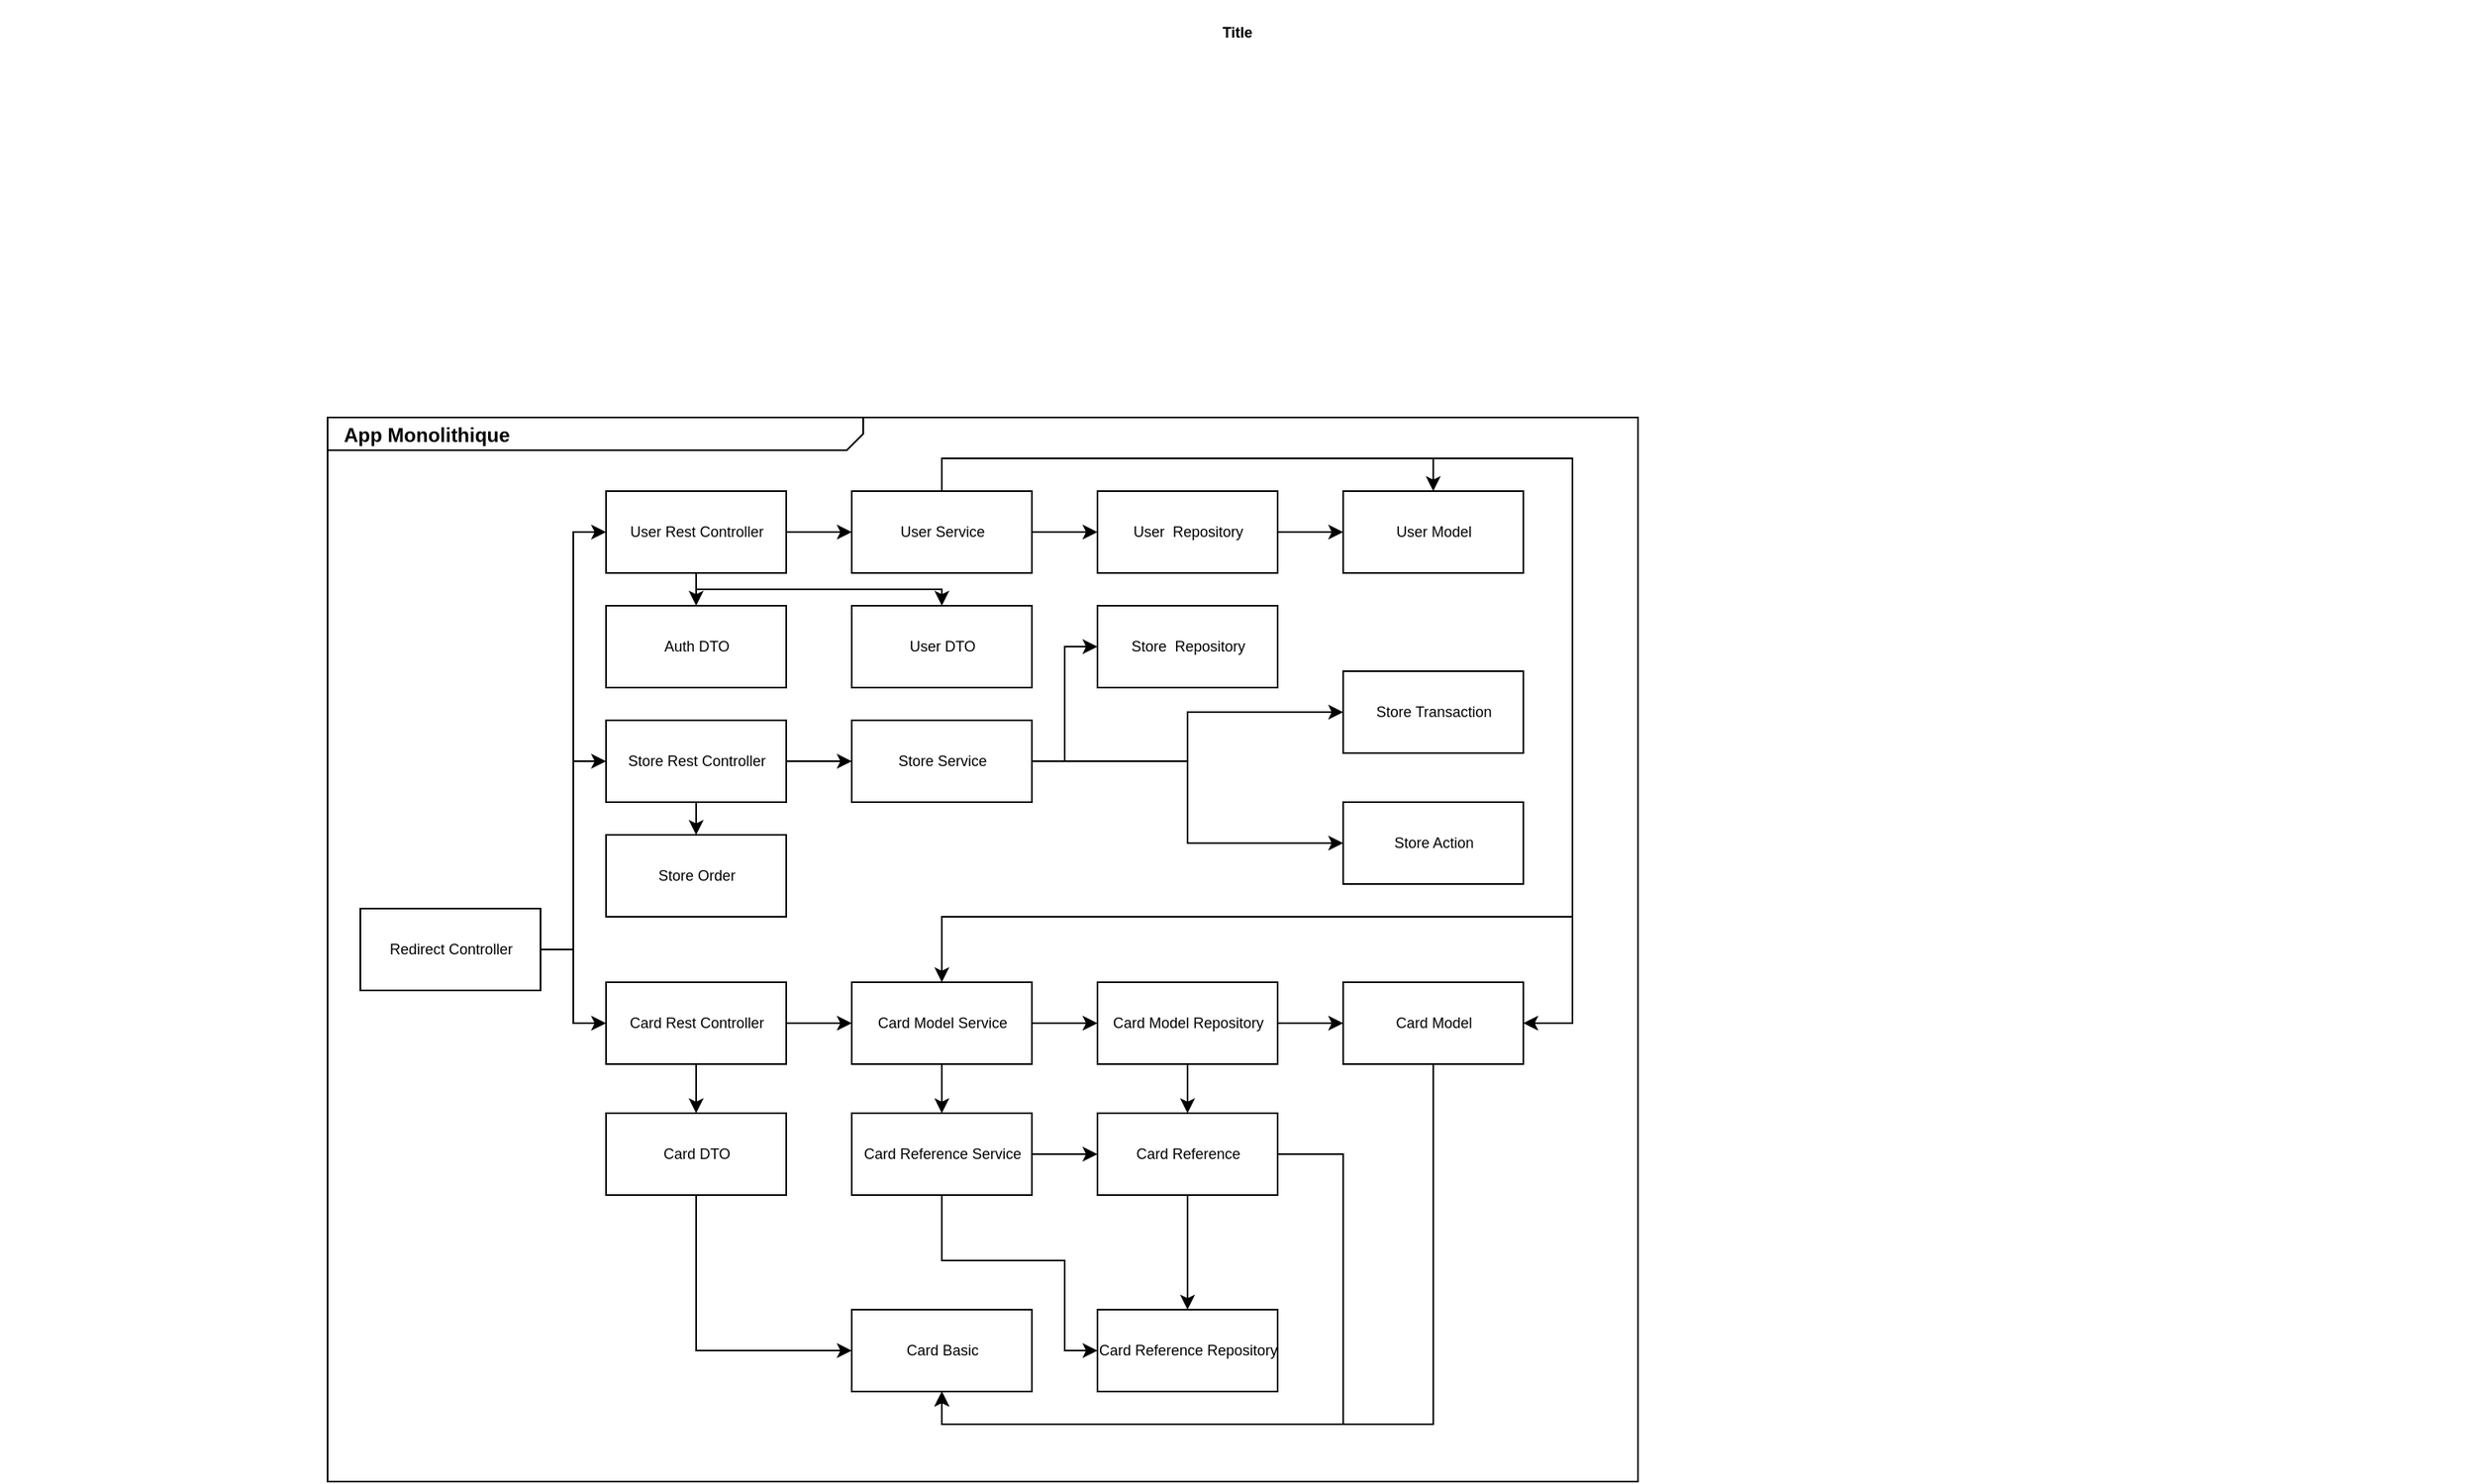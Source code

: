 <mxfile version="20.5.0" type="github" pages="2">
  <diagram name="Monolithique" id="929967ad-93f9-6ef4-fab6-5d389245f69c">
    <mxGraphModel dx="1422" dy="758" grid="1" gridSize="10" guides="1" tooltips="1" connect="1" arrows="1" fold="1" page="1" pageScale="1.5" pageWidth="1169" pageHeight="826" background="none" math="0" shadow="0">
      <root>
        <mxCell id="0" style=";html=1;" />
        <mxCell id="1" style=";html=1;" parent="0" />
        <mxCell id="1672d66443f91eb5-1" value="&lt;p style=&quot;margin: 0px ; margin-top: 4px ; margin-left: 10px ; text-align: left&quot;&gt;&lt;b&gt;App Monolithique&lt;/b&gt;&lt;/p&gt;&lt;p style=&quot;margin: 0px ; margin-top: 4px ; margin-left: 10px ; text-align: left&quot;&gt;&lt;b&gt;&lt;br&gt;&lt;/b&gt;&lt;/p&gt;" style="html=1;strokeWidth=1;shape=mxgraph.sysml.package;html=1;overflow=fill;whiteSpace=wrap;fillColor=none;gradientColor=none;fontSize=12;align=center;labelX=327.64;" parent="1" vertex="1">
          <mxGeometry x="320" y="295" width="800" height="650" as="geometry" />
        </mxCell>
        <mxCell id="1672d66443f91eb5-23" value="Title" style="text;strokeColor=none;fillColor=none;html=1;fontSize=9;fontStyle=1;verticalAlign=middle;align=center;" parent="1" vertex="1">
          <mxGeometry x="120" y="40" width="1510" height="40" as="geometry" />
        </mxCell>
        <mxCell id="JK57Fo3C8qKhbCxJsB5z-45" style="edgeStyle=orthogonalEdgeStyle;rounded=0;orthogonalLoop=1;jettySize=auto;html=1;exitX=1;exitY=0.5;exitDx=0;exitDy=0;entryX=0;entryY=0.5;entryDx=0;entryDy=0;fontSize=9;" parent="1" source="JK57Fo3C8qKhbCxJsB5z-1" target="JK57Fo3C8qKhbCxJsB5z-2" edge="1">
          <mxGeometry relative="1" as="geometry" />
        </mxCell>
        <mxCell id="JK57Fo3C8qKhbCxJsB5z-46" style="edgeStyle=orthogonalEdgeStyle;rounded=0;orthogonalLoop=1;jettySize=auto;html=1;exitX=1;exitY=0.5;exitDx=0;exitDy=0;entryX=0;entryY=0.5;entryDx=0;entryDy=0;fontSize=9;" parent="1" source="JK57Fo3C8qKhbCxJsB5z-1" target="JK57Fo3C8qKhbCxJsB5z-7" edge="1">
          <mxGeometry relative="1" as="geometry" />
        </mxCell>
        <mxCell id="JK57Fo3C8qKhbCxJsB5z-47" style="edgeStyle=orthogonalEdgeStyle;rounded=0;orthogonalLoop=1;jettySize=auto;html=1;exitX=1;exitY=0.5;exitDx=0;exitDy=0;entryX=0;entryY=0.5;entryDx=0;entryDy=0;fontSize=9;" parent="1" source="JK57Fo3C8qKhbCxJsB5z-1" target="JK57Fo3C8qKhbCxJsB5z-28" edge="1">
          <mxGeometry relative="1" as="geometry" />
        </mxCell>
        <mxCell id="JK57Fo3C8qKhbCxJsB5z-1" value="Redirect Controller" style="html=1;fontSize=9;" parent="1" vertex="1">
          <mxGeometry x="340" y="595" width="110" height="50" as="geometry" />
        </mxCell>
        <mxCell id="JK57Fo3C8qKhbCxJsB5z-39" style="edgeStyle=orthogonalEdgeStyle;rounded=0;orthogonalLoop=1;jettySize=auto;html=1;exitX=0.5;exitY=1;exitDx=0;exitDy=0;entryX=0.5;entryY=0;entryDx=0;entryDy=0;fontSize=9;" parent="1" source="JK57Fo3C8qKhbCxJsB5z-2" target="JK57Fo3C8qKhbCxJsB5z-32" edge="1">
          <mxGeometry relative="1" as="geometry" />
        </mxCell>
        <mxCell id="JK57Fo3C8qKhbCxJsB5z-40" style="edgeStyle=orthogonalEdgeStyle;rounded=0;orthogonalLoop=1;jettySize=auto;html=1;exitX=0.5;exitY=1;exitDx=0;exitDy=0;entryX=0.5;entryY=0;entryDx=0;entryDy=0;fontSize=9;" parent="1" source="JK57Fo3C8qKhbCxJsB5z-2" target="JK57Fo3C8qKhbCxJsB5z-33" edge="1">
          <mxGeometry relative="1" as="geometry">
            <Array as="points">
              <mxPoint x="545" y="400" />
              <mxPoint x="695" y="400" />
            </Array>
          </mxGeometry>
        </mxCell>
        <mxCell id="JK57Fo3C8qKhbCxJsB5z-41" style="edgeStyle=orthogonalEdgeStyle;rounded=0;orthogonalLoop=1;jettySize=auto;html=1;exitX=1;exitY=0.5;exitDx=0;exitDy=0;entryX=0;entryY=0.5;entryDx=0;entryDy=0;fontSize=9;" parent="1" source="JK57Fo3C8qKhbCxJsB5z-2" target="JK57Fo3C8qKhbCxJsB5z-3" edge="1">
          <mxGeometry relative="1" as="geometry" />
        </mxCell>
        <mxCell id="JK57Fo3C8qKhbCxJsB5z-2" value="User Rest Controller" style="html=1;fontSize=9;" parent="1" vertex="1">
          <mxGeometry x="490" y="340" width="110" height="50" as="geometry" />
        </mxCell>
        <mxCell id="JK57Fo3C8qKhbCxJsB5z-42" style="edgeStyle=orthogonalEdgeStyle;rounded=0;orthogonalLoop=1;jettySize=auto;html=1;exitX=1;exitY=0.5;exitDx=0;exitDy=0;entryX=0;entryY=0.5;entryDx=0;entryDy=0;fontSize=9;" parent="1" source="JK57Fo3C8qKhbCxJsB5z-3" target="JK57Fo3C8qKhbCxJsB5z-4" edge="1">
          <mxGeometry relative="1" as="geometry" />
        </mxCell>
        <mxCell id="JK57Fo3C8qKhbCxJsB5z-64" style="edgeStyle=orthogonalEdgeStyle;rounded=0;orthogonalLoop=1;jettySize=auto;html=1;exitX=0.5;exitY=0;exitDx=0;exitDy=0;entryX=0.5;entryY=0;entryDx=0;entryDy=0;fontSize=9;" parent="1" source="JK57Fo3C8qKhbCxJsB5z-3" target="JK57Fo3C8qKhbCxJsB5z-5" edge="1">
          <mxGeometry relative="1" as="geometry" />
        </mxCell>
        <mxCell id="JK57Fo3C8qKhbCxJsB5z-67" style="edgeStyle=orthogonalEdgeStyle;rounded=0;orthogonalLoop=1;jettySize=auto;html=1;exitX=0.5;exitY=0;exitDx=0;exitDy=0;fontSize=9;" parent="1" source="JK57Fo3C8qKhbCxJsB5z-3" target="JK57Fo3C8qKhbCxJsB5z-14" edge="1">
          <mxGeometry relative="1" as="geometry">
            <Array as="points">
              <mxPoint x="695" y="320" />
              <mxPoint x="1080" y="320" />
              <mxPoint x="1080" y="665" />
            </Array>
          </mxGeometry>
        </mxCell>
        <mxCell id="JK57Fo3C8qKhbCxJsB5z-68" style="edgeStyle=orthogonalEdgeStyle;rounded=0;orthogonalLoop=1;jettySize=auto;html=1;exitX=0.5;exitY=0;exitDx=0;exitDy=0;fontSize=9;" parent="1" source="JK57Fo3C8qKhbCxJsB5z-3" target="JK57Fo3C8qKhbCxJsB5z-29" edge="1">
          <mxGeometry relative="1" as="geometry">
            <Array as="points">
              <mxPoint x="695" y="320" />
              <mxPoint x="1080" y="320" />
              <mxPoint x="1080" y="600" />
              <mxPoint x="695" y="600" />
            </Array>
          </mxGeometry>
        </mxCell>
        <mxCell id="JK57Fo3C8qKhbCxJsB5z-3" value="User Service" style="html=1;fontSize=9;" parent="1" vertex="1">
          <mxGeometry x="640" y="340" width="110" height="50" as="geometry" />
        </mxCell>
        <mxCell id="JK57Fo3C8qKhbCxJsB5z-43" style="edgeStyle=orthogonalEdgeStyle;rounded=0;orthogonalLoop=1;jettySize=auto;html=1;exitX=1;exitY=0.5;exitDx=0;exitDy=0;fontSize=9;" parent="1" source="JK57Fo3C8qKhbCxJsB5z-4" target="JK57Fo3C8qKhbCxJsB5z-5" edge="1">
          <mxGeometry relative="1" as="geometry" />
        </mxCell>
        <mxCell id="JK57Fo3C8qKhbCxJsB5z-4" value="User&amp;nbsp; Repository" style="html=1;fontSize=9;" parent="1" vertex="1">
          <mxGeometry x="790" y="340" width="110" height="50" as="geometry" />
        </mxCell>
        <mxCell id="JK57Fo3C8qKhbCxJsB5z-5" value="User Model" style="html=1;fontSize=9;" parent="1" vertex="1">
          <mxGeometry x="940" y="340" width="110" height="50" as="geometry" />
        </mxCell>
        <mxCell id="JK57Fo3C8qKhbCxJsB5z-37" style="edgeStyle=orthogonalEdgeStyle;rounded=0;orthogonalLoop=1;jettySize=auto;html=1;exitX=1;exitY=0.5;exitDx=0;exitDy=0;fontSize=9;" parent="1" source="JK57Fo3C8qKhbCxJsB5z-7" target="JK57Fo3C8qKhbCxJsB5z-8" edge="1">
          <mxGeometry relative="1" as="geometry" />
        </mxCell>
        <mxCell id="JK57Fo3C8qKhbCxJsB5z-65" style="edgeStyle=orthogonalEdgeStyle;rounded=0;orthogonalLoop=1;jettySize=auto;html=1;exitX=0.5;exitY=1;exitDx=0;exitDy=0;entryX=0.5;entryY=0;entryDx=0;entryDy=0;fontSize=9;" parent="1" source="JK57Fo3C8qKhbCxJsB5z-7" target="JK57Fo3C8qKhbCxJsB5z-31" edge="1">
          <mxGeometry relative="1" as="geometry" />
        </mxCell>
        <mxCell id="JK57Fo3C8qKhbCxJsB5z-7" value="Store Rest Controller" style="html=1;fontSize=9;" parent="1" vertex="1">
          <mxGeometry x="490" y="480" width="110" height="50" as="geometry" />
        </mxCell>
        <mxCell id="JK57Fo3C8qKhbCxJsB5z-34" style="edgeStyle=orthogonalEdgeStyle;rounded=0;orthogonalLoop=1;jettySize=auto;html=1;exitX=1;exitY=0.5;exitDx=0;exitDy=0;entryX=0;entryY=0.5;entryDx=0;entryDy=0;fontSize=9;" parent="1" source="JK57Fo3C8qKhbCxJsB5z-8" target="JK57Fo3C8qKhbCxJsB5z-9" edge="1">
          <mxGeometry relative="1" as="geometry" />
        </mxCell>
        <mxCell id="JK57Fo3C8qKhbCxJsB5z-35" style="edgeStyle=orthogonalEdgeStyle;rounded=0;orthogonalLoop=1;jettySize=auto;html=1;exitX=1;exitY=0.5;exitDx=0;exitDy=0;entryX=0;entryY=0.5;entryDx=0;entryDy=0;fontSize=9;" parent="1" source="JK57Fo3C8qKhbCxJsB5z-8" target="JK57Fo3C8qKhbCxJsB5z-10" edge="1">
          <mxGeometry relative="1" as="geometry" />
        </mxCell>
        <mxCell id="JK57Fo3C8qKhbCxJsB5z-36" style="edgeStyle=orthogonalEdgeStyle;rounded=0;orthogonalLoop=1;jettySize=auto;html=1;exitX=1;exitY=0.5;exitDx=0;exitDy=0;entryX=0;entryY=0.5;entryDx=0;entryDy=0;fontSize=9;" parent="1" source="JK57Fo3C8qKhbCxJsB5z-8" target="JK57Fo3C8qKhbCxJsB5z-18" edge="1">
          <mxGeometry relative="1" as="geometry" />
        </mxCell>
        <mxCell id="JK57Fo3C8qKhbCxJsB5z-8" value="Store Service" style="html=1;fontSize=9;" parent="1" vertex="1">
          <mxGeometry x="640" y="480" width="110" height="50" as="geometry" />
        </mxCell>
        <mxCell id="JK57Fo3C8qKhbCxJsB5z-9" value="Store&amp;nbsp; Repository" style="html=1;fontSize=9;" parent="1" vertex="1">
          <mxGeometry x="790" y="410" width="110" height="50" as="geometry" />
        </mxCell>
        <mxCell id="JK57Fo3C8qKhbCxJsB5z-10" value="Store Transaction" style="html=1;fontSize=9;" parent="1" vertex="1">
          <mxGeometry x="940" y="450" width="110" height="50" as="geometry" />
        </mxCell>
        <mxCell id="JK57Fo3C8qKhbCxJsB5z-50" style="edgeStyle=orthogonalEdgeStyle;rounded=0;orthogonalLoop=1;jettySize=auto;html=1;exitX=1;exitY=0.5;exitDx=0;exitDy=0;entryX=0;entryY=0.5;entryDx=0;entryDy=0;fontSize=9;" parent="1" source="JK57Fo3C8qKhbCxJsB5z-13" target="JK57Fo3C8qKhbCxJsB5z-14" edge="1">
          <mxGeometry relative="1" as="geometry" />
        </mxCell>
        <mxCell id="JK57Fo3C8qKhbCxJsB5z-51" style="edgeStyle=orthogonalEdgeStyle;rounded=0;orthogonalLoop=1;jettySize=auto;html=1;exitX=0.5;exitY=1;exitDx=0;exitDy=0;fontSize=9;" parent="1" source="JK57Fo3C8qKhbCxJsB5z-13" target="JK57Fo3C8qKhbCxJsB5z-16" edge="1">
          <mxGeometry relative="1" as="geometry" />
        </mxCell>
        <mxCell id="JK57Fo3C8qKhbCxJsB5z-13" value="Card Model Repository" style="html=1;fontSize=9;" parent="1" vertex="1">
          <mxGeometry x="790" y="640" width="110" height="50" as="geometry" />
        </mxCell>
        <mxCell id="JK57Fo3C8qKhbCxJsB5z-69" style="edgeStyle=orthogonalEdgeStyle;rounded=0;orthogonalLoop=1;jettySize=auto;html=1;exitX=0.5;exitY=1;exitDx=0;exitDy=0;entryX=0.5;entryY=1;entryDx=0;entryDy=0;fontSize=9;" parent="1" source="JK57Fo3C8qKhbCxJsB5z-14" target="JK57Fo3C8qKhbCxJsB5z-19" edge="1">
          <mxGeometry relative="1" as="geometry" />
        </mxCell>
        <mxCell id="JK57Fo3C8qKhbCxJsB5z-14" value="Card Model" style="html=1;fontSize=9;" parent="1" vertex="1">
          <mxGeometry x="940" y="640" width="110" height="50" as="geometry" />
        </mxCell>
        <mxCell id="JK57Fo3C8qKhbCxJsB5z-63" style="edgeStyle=orthogonalEdgeStyle;rounded=0;orthogonalLoop=1;jettySize=auto;html=1;exitX=0.5;exitY=1;exitDx=0;exitDy=0;entryX=0.5;entryY=0;entryDx=0;entryDy=0;fontSize=9;" parent="1" source="JK57Fo3C8qKhbCxJsB5z-16" target="JK57Fo3C8qKhbCxJsB5z-58" edge="1">
          <mxGeometry relative="1" as="geometry" />
        </mxCell>
        <mxCell id="JK57Fo3C8qKhbCxJsB5z-74" style="edgeStyle=orthogonalEdgeStyle;rounded=0;orthogonalLoop=1;jettySize=auto;html=1;exitX=1;exitY=0.5;exitDx=0;exitDy=0;entryX=0.5;entryY=1;entryDx=0;entryDy=0;fontSize=9;" parent="1" source="JK57Fo3C8qKhbCxJsB5z-16" target="JK57Fo3C8qKhbCxJsB5z-19" edge="1">
          <mxGeometry relative="1" as="geometry">
            <Array as="points">
              <mxPoint x="940" y="745" />
              <mxPoint x="940" y="910" />
              <mxPoint x="695" y="910" />
            </Array>
          </mxGeometry>
        </mxCell>
        <mxCell id="JK57Fo3C8qKhbCxJsB5z-16" value="Card Reference" style="html=1;fontSize=9;" parent="1" vertex="1">
          <mxGeometry x="790" y="720" width="110" height="50" as="geometry" />
        </mxCell>
        <mxCell id="JK57Fo3C8qKhbCxJsB5z-18" value="Store Action" style="html=1;fontSize=9;" parent="1" vertex="1">
          <mxGeometry x="940" y="530" width="110" height="50" as="geometry" />
        </mxCell>
        <mxCell id="JK57Fo3C8qKhbCxJsB5z-19" value="Card Basic" style="html=1;fontSize=9;" parent="1" vertex="1">
          <mxGeometry x="640" y="840" width="110" height="50" as="geometry" />
        </mxCell>
        <mxCell id="JK57Fo3C8qKhbCxJsB5z-48" style="edgeStyle=orthogonalEdgeStyle;rounded=0;orthogonalLoop=1;jettySize=auto;html=1;exitX=1;exitY=0.5;exitDx=0;exitDy=0;entryX=0;entryY=0.5;entryDx=0;entryDy=0;fontSize=9;" parent="1" source="JK57Fo3C8qKhbCxJsB5z-28" target="JK57Fo3C8qKhbCxJsB5z-29" edge="1">
          <mxGeometry relative="1" as="geometry" />
        </mxCell>
        <mxCell id="JK57Fo3C8qKhbCxJsB5z-56" style="edgeStyle=orthogonalEdgeStyle;rounded=0;orthogonalLoop=1;jettySize=auto;html=1;exitX=0.5;exitY=1;exitDx=0;exitDy=0;entryX=0.5;entryY=0;entryDx=0;entryDy=0;fontSize=9;" parent="1" source="JK57Fo3C8qKhbCxJsB5z-28" target="JK57Fo3C8qKhbCxJsB5z-55" edge="1">
          <mxGeometry relative="1" as="geometry" />
        </mxCell>
        <mxCell id="JK57Fo3C8qKhbCxJsB5z-28" value="Card Rest Controller" style="html=1;fontSize=9;" parent="1" vertex="1">
          <mxGeometry x="490" y="640" width="110" height="50" as="geometry" />
        </mxCell>
        <mxCell id="JK57Fo3C8qKhbCxJsB5z-49" style="edgeStyle=orthogonalEdgeStyle;rounded=0;orthogonalLoop=1;jettySize=auto;html=1;exitX=1;exitY=0.5;exitDx=0;exitDy=0;entryX=0;entryY=0.5;entryDx=0;entryDy=0;fontSize=9;" parent="1" source="JK57Fo3C8qKhbCxJsB5z-29" target="JK57Fo3C8qKhbCxJsB5z-13" edge="1">
          <mxGeometry relative="1" as="geometry" />
        </mxCell>
        <mxCell id="JK57Fo3C8qKhbCxJsB5z-52" style="edgeStyle=orthogonalEdgeStyle;rounded=0;orthogonalLoop=1;jettySize=auto;html=1;exitX=0.5;exitY=1;exitDx=0;exitDy=0;entryX=0.5;entryY=0;entryDx=0;entryDy=0;fontSize=9;" parent="1" source="JK57Fo3C8qKhbCxJsB5z-29" target="JK57Fo3C8qKhbCxJsB5z-30" edge="1">
          <mxGeometry relative="1" as="geometry" />
        </mxCell>
        <mxCell id="JK57Fo3C8qKhbCxJsB5z-29" value="Card Model Service" style="html=1;fontSize=9;" parent="1" vertex="1">
          <mxGeometry x="640" y="640" width="110" height="50" as="geometry" />
        </mxCell>
        <mxCell id="JK57Fo3C8qKhbCxJsB5z-71" style="edgeStyle=orthogonalEdgeStyle;rounded=0;orthogonalLoop=1;jettySize=auto;html=1;exitX=1;exitY=0.5;exitDx=0;exitDy=0;entryX=0;entryY=0.5;entryDx=0;entryDy=0;fontSize=9;" parent="1" source="JK57Fo3C8qKhbCxJsB5z-30" target="JK57Fo3C8qKhbCxJsB5z-16" edge="1">
          <mxGeometry relative="1" as="geometry" />
        </mxCell>
        <mxCell id="JK57Fo3C8qKhbCxJsB5z-73" style="edgeStyle=orthogonalEdgeStyle;rounded=0;orthogonalLoop=1;jettySize=auto;html=1;exitX=0.5;exitY=1;exitDx=0;exitDy=0;entryX=0;entryY=0.5;entryDx=0;entryDy=0;fontSize=9;" parent="1" source="JK57Fo3C8qKhbCxJsB5z-30" target="JK57Fo3C8qKhbCxJsB5z-58" edge="1">
          <mxGeometry relative="1" as="geometry">
            <Array as="points">
              <mxPoint x="695" y="810" />
              <mxPoint x="770" y="810" />
              <mxPoint x="770" y="865" />
            </Array>
          </mxGeometry>
        </mxCell>
        <mxCell id="JK57Fo3C8qKhbCxJsB5z-30" value="Card Reference Service" style="html=1;fontSize=9;" parent="1" vertex="1">
          <mxGeometry x="640" y="720" width="110" height="50" as="geometry" />
        </mxCell>
        <mxCell id="JK57Fo3C8qKhbCxJsB5z-31" value="Store Order" style="html=1;fontSize=9;" parent="1" vertex="1">
          <mxGeometry x="490" y="550" width="110" height="50" as="geometry" />
        </mxCell>
        <mxCell id="JK57Fo3C8qKhbCxJsB5z-32" value="Auth DTO" style="html=1;fontSize=9;" parent="1" vertex="1">
          <mxGeometry x="490" y="410" width="110" height="50" as="geometry" />
        </mxCell>
        <mxCell id="JK57Fo3C8qKhbCxJsB5z-33" value="User DTO" style="html=1;fontSize=9;" parent="1" vertex="1">
          <mxGeometry x="640" y="410" width="110" height="50" as="geometry" />
        </mxCell>
        <mxCell id="JK57Fo3C8qKhbCxJsB5z-72" style="edgeStyle=orthogonalEdgeStyle;rounded=0;orthogonalLoop=1;jettySize=auto;html=1;exitX=0.5;exitY=1;exitDx=0;exitDy=0;entryX=0;entryY=0.5;entryDx=0;entryDy=0;fontSize=9;" parent="1" source="JK57Fo3C8qKhbCxJsB5z-55" target="JK57Fo3C8qKhbCxJsB5z-19" edge="1">
          <mxGeometry relative="1" as="geometry" />
        </mxCell>
        <mxCell id="JK57Fo3C8qKhbCxJsB5z-55" value="Card DTO" style="html=1;fontSize=9;" parent="1" vertex="1">
          <mxGeometry x="490" y="720" width="110" height="50" as="geometry" />
        </mxCell>
        <mxCell id="JK57Fo3C8qKhbCxJsB5z-58" value="Card Reference Repository" style="html=1;fontSize=9;" parent="1" vertex="1">
          <mxGeometry x="790" y="840" width="110" height="50" as="geometry" />
        </mxCell>
      </root>
    </mxGraphModel>
  </diagram>
  <diagram id="BGc2Cv2USlWMcoOx3FPN" name="Micro-services">
    <mxGraphModel dx="3671" dy="2685" grid="1" gridSize="10" guides="1" tooltips="1" connect="1" arrows="1" fold="1" page="1" pageScale="1" pageWidth="827" pageHeight="1169" math="0" shadow="0">
      <root>
        <mxCell id="0" />
        <mxCell id="1" parent="0" />
        <mxCell id="blbhUG7mqCCAgmnZta2w-1" value="&lt;p style=&quot;margin: 0px ; margin-top: 4px ; margin-left: 10px ; text-align: left&quot;&gt;&lt;b&gt;App Micro-Services&lt;/b&gt;&lt;/p&gt;&lt;p style=&quot;margin: 0px ; margin-top: 4px ; margin-left: 10px ; text-align: left&quot;&gt;&lt;b&gt;&lt;br&gt;&lt;/b&gt;&lt;/p&gt;" style="html=1;strokeWidth=1;shape=mxgraph.sysml.package;html=1;overflow=fill;whiteSpace=wrap;fillColor=none;gradientColor=none;fontSize=12;align=center;labelX=327.64;" vertex="1" parent="1">
          <mxGeometry x="-640" y="-1120" width="1747" height="1491" as="geometry" />
        </mxCell>
        <mxCell id="blbhUG7mqCCAgmnZta2w-8" value="" style="rounded=0;whiteSpace=wrap;html=1;fillColor=default;" vertex="1" parent="1">
          <mxGeometry x="-223" y="81" width="488" height="264" as="geometry" />
        </mxCell>
        <mxCell id="FJe9rlemv6NJPmRcLRrQ-1" value="" style="rounded=0;whiteSpace=wrap;html=1;fillColor=default;" vertex="1" parent="1">
          <mxGeometry x="302" y="-1086" width="528" height="264" as="geometry" />
        </mxCell>
        <mxCell id="blbhUG7mqCCAgmnZta2w-13" style="edgeStyle=orthogonalEdgeStyle;rounded=0;orthogonalLoop=1;jettySize=auto;html=1;exitX=1;exitY=0.75;exitDx=0;exitDy=0;entryX=0;entryY=0.5;entryDx=0;entryDy=0;fontSize=9;startArrow=classic;startFill=1;" edge="1" parent="1" source="FJe9rlemv6NJPmRcLRrQ-2" target="blbhUG7mqCCAgmnZta2w-10">
          <mxGeometry relative="1" as="geometry">
            <Array as="points">
              <mxPoint x="-310" y="-450" />
              <mxPoint x="-310" y="250" />
            </Array>
          </mxGeometry>
        </mxCell>
        <mxCell id="FJe9rlemv6NJPmRcLRrQ-2" value="Reverse Proxy" style="rounded=0;whiteSpace=wrap;html=1;" vertex="1" parent="1">
          <mxGeometry x="-560" y="-539" width="120" height="119" as="geometry" />
        </mxCell>
        <mxCell id="FJe9rlemv6NJPmRcLRrQ-3" value="" style="strokeWidth=2;html=1;shape=mxgraph.flowchart.database;whiteSpace=wrap;" vertex="1" parent="1">
          <mxGeometry x="329" y="-982" width="60" height="60" as="geometry" />
        </mxCell>
        <mxCell id="FJe9rlemv6NJPmRcLRrQ-4" value="" style="strokeWidth=2;html=1;shape=mxgraph.flowchart.database;whiteSpace=wrap;" vertex="1" parent="1">
          <mxGeometry x="380" y="-469" width="60" height="60" as="geometry" />
        </mxCell>
        <mxCell id="FJe9rlemv6NJPmRcLRrQ-5" value="UserDB" style="rounded=0;whiteSpace=wrap;html=1;fillColor=#dae8fc;strokeColor=#6c8ebf;" vertex="1" parent="1">
          <mxGeometry x="302" y="-1086" width="98" height="37" as="geometry" />
        </mxCell>
        <mxCell id="FJe9rlemv6NJPmRcLRrQ-6" value="" style="group" vertex="1" connectable="0" parent="1">
          <mxGeometry x="-223" y="-1086" width="488" height="264" as="geometry" />
        </mxCell>
        <mxCell id="FJe9rlemv6NJPmRcLRrQ-7" value="" style="rounded=0;whiteSpace=wrap;html=1;fillColor=default;" vertex="1" parent="FJe9rlemv6NJPmRcLRrQ-6">
          <mxGeometry width="488" height="264" as="geometry" />
        </mxCell>
        <mxCell id="FJe9rlemv6NJPmRcLRrQ-8" value="UserService" style="rounded=0;whiteSpace=wrap;html=1;fillColor=#dae8fc;strokeColor=#6c8ebf;" vertex="1" parent="FJe9rlemv6NJPmRcLRrQ-6">
          <mxGeometry width="85" height="42" as="geometry" />
        </mxCell>
        <mxCell id="FJe9rlemv6NJPmRcLRrQ-9" value="Controller" style="rounded=1;whiteSpace=wrap;html=1;fillColor=default;" vertex="1" parent="FJe9rlemv6NJPmRcLRrQ-6">
          <mxGeometry x="43" y="173" width="82" height="28" as="geometry" />
        </mxCell>
        <mxCell id="FJe9rlemv6NJPmRcLRrQ-10" value="Mapper" style="rounded=1;whiteSpace=wrap;html=1;fillColor=default;" vertex="1" parent="FJe9rlemv6NJPmRcLRrQ-6">
          <mxGeometry x="74.5" y="50" width="91" height="33" as="geometry" />
        </mxCell>
        <mxCell id="FJe9rlemv6NJPmRcLRrQ-11" value="DTO" style="rounded=1;whiteSpace=wrap;html=1;fillColor=default;" vertex="1" parent="FJe9rlemv6NJPmRcLRrQ-6">
          <mxGeometry x="43" y="118" width="82" height="28" as="geometry" />
        </mxCell>
        <mxCell id="blbhUG7mqCCAgmnZta2w-32" style="edgeStyle=orthogonalEdgeStyle;rounded=0;orthogonalLoop=1;jettySize=auto;html=1;exitX=0.5;exitY=1;exitDx=0;exitDy=0;entryX=0.5;entryY=0;entryDx=0;entryDy=0;fontSize=9;startArrow=classic;startFill=1;endArrow=classic;endFill=1;" edge="1" parent="FJe9rlemv6NJPmRcLRrQ-6" source="FJe9rlemv6NJPmRcLRrQ-12" target="blbhUG7mqCCAgmnZta2w-31">
          <mxGeometry relative="1" as="geometry" />
        </mxCell>
        <mxCell id="FJe9rlemv6NJPmRcLRrQ-12" value="Service" style="rounded=1;whiteSpace=wrap;html=1;fillColor=default;" vertex="1" parent="FJe9rlemv6NJPmRcLRrQ-6">
          <mxGeometry x="182" y="173" width="82" height="28" as="geometry" />
        </mxCell>
        <mxCell id="FJe9rlemv6NJPmRcLRrQ-13" value="Repository" style="rounded=1;whiteSpace=wrap;html=1;fillColor=default;" vertex="1" parent="FJe9rlemv6NJPmRcLRrQ-6">
          <mxGeometry x="334" y="173" width="82" height="28" as="geometry" />
        </mxCell>
        <mxCell id="FJe9rlemv6NJPmRcLRrQ-14" value="Model" style="rounded=1;whiteSpace=wrap;html=1;fillColor=default;" vertex="1" parent="FJe9rlemv6NJPmRcLRrQ-6">
          <mxGeometry x="203" y="118" width="82" height="28" as="geometry" />
        </mxCell>
        <mxCell id="FJe9rlemv6NJPmRcLRrQ-15" value="" style="endArrow=none;dashed=1;html=1;dashPattern=1 3;strokeWidth=2;rounded=0;exitX=1;exitY=0.5;exitDx=0;exitDy=0;entryX=0.5;entryY=0;entryDx=0;entryDy=0;" edge="1" parent="FJe9rlemv6NJPmRcLRrQ-6" source="FJe9rlemv6NJPmRcLRrQ-10" target="FJe9rlemv6NJPmRcLRrQ-14">
          <mxGeometry width="50" height="50" relative="1" as="geometry">
            <mxPoint x="241" y="296" as="sourcePoint" />
            <mxPoint x="291" y="246" as="targetPoint" />
            <Array as="points">
              <mxPoint x="244" y="67" />
            </Array>
          </mxGeometry>
        </mxCell>
        <mxCell id="FJe9rlemv6NJPmRcLRrQ-16" value="" style="endArrow=none;dashed=1;html=1;dashPattern=1 3;strokeWidth=2;rounded=0;entryX=0.5;entryY=1;entryDx=0;entryDy=0;exitX=0.5;exitY=0;exitDx=0;exitDy=0;" edge="1" parent="FJe9rlemv6NJPmRcLRrQ-6" source="FJe9rlemv6NJPmRcLRrQ-11" target="FJe9rlemv6NJPmRcLRrQ-10">
          <mxGeometry width="50" height="50" relative="1" as="geometry">
            <mxPoint x="241" y="296" as="sourcePoint" />
            <mxPoint x="291" y="246" as="targetPoint" />
            <Array as="points">
              <mxPoint x="84" y="107" />
              <mxPoint x="120" y="107" />
            </Array>
          </mxGeometry>
        </mxCell>
        <mxCell id="FJe9rlemv6NJPmRcLRrQ-17" value="" style="endArrow=classic;startArrow=classic;html=1;rounded=0;entryX=0;entryY=0.5;entryDx=0;entryDy=0;exitX=1;exitY=0.5;exitDx=0;exitDy=0;" edge="1" parent="FJe9rlemv6NJPmRcLRrQ-6" source="FJe9rlemv6NJPmRcLRrQ-9" target="FJe9rlemv6NJPmRcLRrQ-12">
          <mxGeometry width="50" height="50" relative="1" as="geometry">
            <mxPoint x="353" y="297" as="sourcePoint" />
            <mxPoint x="403" y="247" as="targetPoint" />
          </mxGeometry>
        </mxCell>
        <mxCell id="FJe9rlemv6NJPmRcLRrQ-18" value="" style="endArrow=classic;startArrow=classic;html=1;rounded=0;entryX=0;entryY=0.5;entryDx=0;entryDy=0;exitX=1;exitY=0.5;exitDx=0;exitDy=0;" edge="1" parent="FJe9rlemv6NJPmRcLRrQ-6" source="FJe9rlemv6NJPmRcLRrQ-12" target="FJe9rlemv6NJPmRcLRrQ-13">
          <mxGeometry width="50" height="50" relative="1" as="geometry">
            <mxPoint x="353" y="297" as="sourcePoint" />
            <mxPoint x="403" y="247" as="targetPoint" />
          </mxGeometry>
        </mxCell>
        <mxCell id="FJe9rlemv6NJPmRcLRrQ-19" value="" style="endArrow=classic;startArrow=classic;html=1;rounded=0;fontSize=11;entryX=0.5;entryY=1;entryDx=0;entryDy=0;exitX=0.5;exitY=0;exitDx=0;exitDy=0;" edge="1" parent="FJe9rlemv6NJPmRcLRrQ-6" source="FJe9rlemv6NJPmRcLRrQ-9" target="FJe9rlemv6NJPmRcLRrQ-11">
          <mxGeometry width="50" height="50" relative="1" as="geometry">
            <mxPoint x="423" y="357" as="sourcePoint" />
            <mxPoint x="473" y="307" as="targetPoint" />
          </mxGeometry>
        </mxCell>
        <mxCell id="FJe9rlemv6NJPmRcLRrQ-20" value="" style="endArrow=classic;startArrow=classic;html=1;rounded=0;fontSize=11;entryX=0.25;entryY=1;entryDx=0;entryDy=0;exitX=0.5;exitY=0;exitDx=0;exitDy=0;" edge="1" parent="FJe9rlemv6NJPmRcLRrQ-6" source="FJe9rlemv6NJPmRcLRrQ-12" target="FJe9rlemv6NJPmRcLRrQ-14">
          <mxGeometry width="50" height="50" relative="1" as="geometry">
            <mxPoint x="423" y="357" as="sourcePoint" />
            <mxPoint x="473" y="307" as="targetPoint" />
          </mxGeometry>
        </mxCell>
        <mxCell id="blbhUG7mqCCAgmnZta2w-31" value="AsyncProcess" style="rounded=1;whiteSpace=wrap;html=1;fillColor=default;" vertex="1" parent="FJe9rlemv6NJPmRcLRrQ-6">
          <mxGeometry x="182" y="217" width="82" height="28" as="geometry" />
        </mxCell>
        <mxCell id="FJe9rlemv6NJPmRcLRrQ-21" value="" style="endArrow=classic;startArrow=classic;html=1;rounded=0;entryX=0;entryY=0.5;entryDx=0;entryDy=0;exitX=1.002;exitY=0.086;exitDx=0;exitDy=0;exitPerimeter=0;" edge="1" parent="1" source="FJe9rlemv6NJPmRcLRrQ-2" target="FJe9rlemv6NJPmRcLRrQ-9">
          <mxGeometry width="50" height="50" relative="1" as="geometry">
            <mxPoint x="-430" y="-509" as="sourcePoint" />
            <mxPoint x="180" y="-839" as="targetPoint" />
            <Array as="points">
              <mxPoint x="-280" y="-529" />
              <mxPoint x="-280" y="-899" />
            </Array>
          </mxGeometry>
        </mxCell>
        <mxCell id="FJe9rlemv6NJPmRcLRrQ-22" value="User" style="shape=table;startSize=30;container=1;collapsible=1;childLayout=tableLayout;fixedRows=1;rowLines=0;fontStyle=1;align=center;resizeLast=1;fillColor=default;" vertex="1" parent="1">
          <mxGeometry x="420" y="-1069" width="130" height="240" as="geometry">
            <mxRectangle x="790" y="-225" width="70" height="30" as="alternateBounds" />
          </mxGeometry>
        </mxCell>
        <mxCell id="FJe9rlemv6NJPmRcLRrQ-23" value="" style="shape=tableRow;horizontal=0;startSize=0;swimlaneHead=0;swimlaneBody=0;fillColor=none;collapsible=0;dropTarget=0;points=[[0,0.5],[1,0.5]];portConstraint=eastwest;top=0;left=0;right=0;bottom=1;" vertex="1" parent="FJe9rlemv6NJPmRcLRrQ-22">
          <mxGeometry y="30" width="130" height="30" as="geometry" />
        </mxCell>
        <mxCell id="FJe9rlemv6NJPmRcLRrQ-24" value="PK" style="shape=partialRectangle;connectable=0;fillColor=none;top=0;left=0;bottom=0;right=0;fontStyle=1;overflow=hidden;" vertex="1" parent="FJe9rlemv6NJPmRcLRrQ-23">
          <mxGeometry width="30" height="30" as="geometry">
            <mxRectangle width="30" height="30" as="alternateBounds" />
          </mxGeometry>
        </mxCell>
        <mxCell id="FJe9rlemv6NJPmRcLRrQ-25" value="idUser" style="shape=partialRectangle;connectable=0;fillColor=none;top=0;left=0;bottom=0;right=0;align=left;spacingLeft=6;fontStyle=5;overflow=hidden;" vertex="1" parent="FJe9rlemv6NJPmRcLRrQ-23">
          <mxGeometry x="30" width="100" height="30" as="geometry">
            <mxRectangle width="100" height="30" as="alternateBounds" />
          </mxGeometry>
        </mxCell>
        <mxCell id="FJe9rlemv6NJPmRcLRrQ-26" value="" style="shape=tableRow;horizontal=0;startSize=0;swimlaneHead=0;swimlaneBody=0;fillColor=none;collapsible=0;dropTarget=0;points=[[0,0.5],[1,0.5]];portConstraint=eastwest;top=0;left=0;right=0;bottom=0;" vertex="1" parent="FJe9rlemv6NJPmRcLRrQ-22">
          <mxGeometry y="60" width="130" height="35" as="geometry" />
        </mxCell>
        <mxCell id="FJe9rlemv6NJPmRcLRrQ-27" value="" style="shape=partialRectangle;connectable=0;fillColor=none;top=0;left=0;bottom=0;right=0;editable=1;overflow=hidden;" vertex="1" parent="FJe9rlemv6NJPmRcLRrQ-26">
          <mxGeometry width="30" height="35" as="geometry">
            <mxRectangle width="30" height="35" as="alternateBounds" />
          </mxGeometry>
        </mxCell>
        <mxCell id="FJe9rlemv6NJPmRcLRrQ-28" value="loginUser" style="shape=partialRectangle;connectable=0;fillColor=none;top=0;left=0;bottom=0;right=0;align=left;spacingLeft=6;overflow=hidden;" vertex="1" parent="FJe9rlemv6NJPmRcLRrQ-26">
          <mxGeometry x="30" width="100" height="35" as="geometry">
            <mxRectangle width="100" height="35" as="alternateBounds" />
          </mxGeometry>
        </mxCell>
        <mxCell id="FJe9rlemv6NJPmRcLRrQ-29" value="" style="shape=tableRow;horizontal=0;startSize=0;swimlaneHead=0;swimlaneBody=0;fillColor=none;collapsible=0;dropTarget=0;points=[[0,0.5],[1,0.5]];portConstraint=eastwest;top=0;left=0;right=0;bottom=0;" vertex="1" parent="FJe9rlemv6NJPmRcLRrQ-22">
          <mxGeometry y="95" width="130" height="30" as="geometry" />
        </mxCell>
        <mxCell id="FJe9rlemv6NJPmRcLRrQ-30" value="" style="shape=partialRectangle;connectable=0;fillColor=none;top=0;left=0;bottom=0;right=0;editable=1;overflow=hidden;" vertex="1" parent="FJe9rlemv6NJPmRcLRrQ-29">
          <mxGeometry width="30" height="30" as="geometry">
            <mxRectangle width="30" height="30" as="alternateBounds" />
          </mxGeometry>
        </mxCell>
        <mxCell id="FJe9rlemv6NJPmRcLRrQ-31" value="pwdUser" style="shape=partialRectangle;connectable=0;fillColor=none;top=0;left=0;bottom=0;right=0;align=left;spacingLeft=6;overflow=hidden;" vertex="1" parent="FJe9rlemv6NJPmRcLRrQ-29">
          <mxGeometry x="30" width="100" height="30" as="geometry">
            <mxRectangle width="100" height="30" as="alternateBounds" />
          </mxGeometry>
        </mxCell>
        <mxCell id="FJe9rlemv6NJPmRcLRrQ-32" value="" style="shape=tableRow;horizontal=0;startSize=0;swimlaneHead=0;swimlaneBody=0;fillColor=none;collapsible=0;dropTarget=0;points=[[0,0.5],[1,0.5]];portConstraint=eastwest;top=0;left=0;right=0;bottom=0;" vertex="1" parent="FJe9rlemv6NJPmRcLRrQ-22">
          <mxGeometry y="125" width="130" height="30" as="geometry" />
        </mxCell>
        <mxCell id="FJe9rlemv6NJPmRcLRrQ-33" value="" style="shape=partialRectangle;connectable=0;fillColor=none;top=0;left=0;bottom=0;right=0;editable=1;overflow=hidden;" vertex="1" parent="FJe9rlemv6NJPmRcLRrQ-32">
          <mxGeometry width="30" height="30" as="geometry">
            <mxRectangle width="30" height="30" as="alternateBounds" />
          </mxGeometry>
        </mxCell>
        <mxCell id="FJe9rlemv6NJPmRcLRrQ-34" value="accountUser" style="shape=partialRectangle;connectable=0;fillColor=none;top=0;left=0;bottom=0;right=0;align=left;spacingLeft=6;overflow=hidden;" vertex="1" parent="FJe9rlemv6NJPmRcLRrQ-32">
          <mxGeometry x="30" width="100" height="30" as="geometry">
            <mxRectangle width="100" height="30" as="alternateBounds" />
          </mxGeometry>
        </mxCell>
        <mxCell id="FJe9rlemv6NJPmRcLRrQ-35" value="" style="group" vertex="1" connectable="0" parent="1">
          <mxGeometry x="-223" y="-796" width="1051" height="561" as="geometry" />
        </mxCell>
        <mxCell id="FJe9rlemv6NJPmRcLRrQ-36" value="" style="rounded=0;whiteSpace=wrap;html=1;fillColor=default;" vertex="1" parent="FJe9rlemv6NJPmRcLRrQ-35">
          <mxGeometry width="488" height="264" as="geometry" />
        </mxCell>
        <mxCell id="FJe9rlemv6NJPmRcLRrQ-37" value="AuthService" style="rounded=0;whiteSpace=wrap;html=1;fillColor=#f5f5f5;strokeColor=#666666;fontColor=#333333;" vertex="1" parent="FJe9rlemv6NJPmRcLRrQ-35">
          <mxGeometry width="85" height="42" as="geometry" />
        </mxCell>
        <mxCell id="FJe9rlemv6NJPmRcLRrQ-38" value="Controller" style="rounded=1;whiteSpace=wrap;html=1;fillColor=default;" vertex="1" parent="FJe9rlemv6NJPmRcLRrQ-35">
          <mxGeometry x="43" y="173" width="82" height="28" as="geometry" />
        </mxCell>
        <mxCell id="FJe9rlemv6NJPmRcLRrQ-39" value="DTO" style="rounded=1;whiteSpace=wrap;html=1;fillColor=default;" vertex="1" parent="FJe9rlemv6NJPmRcLRrQ-35">
          <mxGeometry x="43" y="118" width="82" height="28" as="geometry" />
        </mxCell>
        <mxCell id="FJe9rlemv6NJPmRcLRrQ-40" value="Service" style="rounded=1;whiteSpace=wrap;html=1;fillColor=default;" vertex="1" parent="FJe9rlemv6NJPmRcLRrQ-35">
          <mxGeometry x="182" y="173" width="82" height="28" as="geometry" />
        </mxCell>
        <mxCell id="FJe9rlemv6NJPmRcLRrQ-41" value="" style="endArrow=classic;startArrow=classic;html=1;rounded=0;entryX=0;entryY=0.5;entryDx=0;entryDy=0;exitX=1;exitY=0.5;exitDx=0;exitDy=0;" edge="1" parent="FJe9rlemv6NJPmRcLRrQ-35" source="FJe9rlemv6NJPmRcLRrQ-38" target="FJe9rlemv6NJPmRcLRrQ-40">
          <mxGeometry width="50" height="50" relative="1" as="geometry">
            <mxPoint x="353" y="297" as="sourcePoint" />
            <mxPoint x="403" y="247" as="targetPoint" />
          </mxGeometry>
        </mxCell>
        <mxCell id="FJe9rlemv6NJPmRcLRrQ-42" value="" style="endArrow=classic;startArrow=classic;html=1;rounded=0;fontSize=11;entryX=0.5;entryY=1;entryDx=0;entryDy=0;exitX=0.5;exitY=0;exitDx=0;exitDy=0;" edge="1" parent="FJe9rlemv6NJPmRcLRrQ-35" source="FJe9rlemv6NJPmRcLRrQ-38" target="FJe9rlemv6NJPmRcLRrQ-39">
          <mxGeometry width="50" height="50" relative="1" as="geometry">
            <mxPoint x="423" y="357" as="sourcePoint" />
            <mxPoint x="473" y="307" as="targetPoint" />
          </mxGeometry>
        </mxCell>
        <mxCell id="FJe9rlemv6NJPmRcLRrQ-43" value="" style="group" vertex="1" connectable="0" parent="FJe9rlemv6NJPmRcLRrQ-35">
          <mxGeometry y="297" width="488" height="264" as="geometry" />
        </mxCell>
        <mxCell id="FJe9rlemv6NJPmRcLRrQ-44" value="" style="rounded=0;whiteSpace=wrap;html=1;fillColor=default;" vertex="1" parent="FJe9rlemv6NJPmRcLRrQ-43">
          <mxGeometry width="488" height="264" as="geometry" />
        </mxCell>
        <mxCell id="FJe9rlemv6NJPmRcLRrQ-45" value="StoreService" style="rounded=0;whiteSpace=wrap;html=1;fillColor=#f8cecc;strokeColor=#b85450;" vertex="1" parent="FJe9rlemv6NJPmRcLRrQ-43">
          <mxGeometry width="85" height="42" as="geometry" />
        </mxCell>
        <mxCell id="FJe9rlemv6NJPmRcLRrQ-46" value="Controller" style="rounded=1;whiteSpace=wrap;html=1;fillColor=default;" vertex="1" parent="FJe9rlemv6NJPmRcLRrQ-43">
          <mxGeometry x="43" y="173" width="82" height="28" as="geometry" />
        </mxCell>
        <mxCell id="FJe9rlemv6NJPmRcLRrQ-47" value="Mapper" style="rounded=1;whiteSpace=wrap;html=1;fillColor=default;" vertex="1" parent="FJe9rlemv6NJPmRcLRrQ-43">
          <mxGeometry x="74.5" y="50" width="91" height="33" as="geometry" />
        </mxCell>
        <mxCell id="FJe9rlemv6NJPmRcLRrQ-48" value="DTO" style="rounded=1;whiteSpace=wrap;html=1;fillColor=default;" vertex="1" parent="FJe9rlemv6NJPmRcLRrQ-43">
          <mxGeometry x="79" y="118" width="82" height="28" as="geometry" />
        </mxCell>
        <mxCell id="blbhUG7mqCCAgmnZta2w-29" style="edgeStyle=orthogonalEdgeStyle;rounded=0;orthogonalLoop=1;jettySize=auto;html=1;exitX=0.5;exitY=0;exitDx=0;exitDy=0;entryX=0.5;entryY=1;entryDx=0;entryDy=0;fontSize=9;startArrow=classic;startFill=1;endArrow=classic;endFill=1;" edge="1" parent="FJe9rlemv6NJPmRcLRrQ-43" source="FJe9rlemv6NJPmRcLRrQ-49" target="blbhUG7mqCCAgmnZta2w-28">
          <mxGeometry relative="1" as="geometry">
            <Array as="points">
              <mxPoint x="223" y="160" />
              <mxPoint x="375" y="160" />
            </Array>
          </mxGeometry>
        </mxCell>
        <mxCell id="FJe9rlemv6NJPmRcLRrQ-49" value="Service" style="rounded=1;whiteSpace=wrap;html=1;fillColor=default;" vertex="1" parent="FJe9rlemv6NJPmRcLRrQ-43">
          <mxGeometry x="182" y="173" width="82" height="28" as="geometry" />
        </mxCell>
        <mxCell id="FJe9rlemv6NJPmRcLRrQ-50" value="Repository" style="rounded=1;whiteSpace=wrap;html=1;fillColor=default;" vertex="1" parent="FJe9rlemv6NJPmRcLRrQ-43">
          <mxGeometry x="334" y="173" width="82" height="28" as="geometry" />
        </mxCell>
        <mxCell id="FJe9rlemv6NJPmRcLRrQ-51" value="Transaction" style="rounded=1;whiteSpace=wrap;html=1;fillColor=default;" vertex="1" parent="FJe9rlemv6NJPmRcLRrQ-43">
          <mxGeometry x="213" y="118" width="82" height="28" as="geometry" />
        </mxCell>
        <mxCell id="FJe9rlemv6NJPmRcLRrQ-52" value="" style="endArrow=none;dashed=1;html=1;dashPattern=1 3;strokeWidth=2;rounded=0;exitX=1;exitY=0.5;exitDx=0;exitDy=0;entryX=0.5;entryY=0;entryDx=0;entryDy=0;" edge="1" parent="FJe9rlemv6NJPmRcLRrQ-43" source="FJe9rlemv6NJPmRcLRrQ-47" target="FJe9rlemv6NJPmRcLRrQ-51">
          <mxGeometry width="50" height="50" relative="1" as="geometry">
            <mxPoint x="241" y="296" as="sourcePoint" />
            <mxPoint x="291" y="246" as="targetPoint" />
            <Array as="points">
              <mxPoint x="253" y="67" />
            </Array>
          </mxGeometry>
        </mxCell>
        <mxCell id="FJe9rlemv6NJPmRcLRrQ-53" value="" style="endArrow=none;dashed=1;html=1;dashPattern=1 3;strokeWidth=2;rounded=0;entryX=0.5;entryY=1;entryDx=0;entryDy=0;exitX=0.5;exitY=0;exitDx=0;exitDy=0;" edge="1" parent="FJe9rlemv6NJPmRcLRrQ-43" source="FJe9rlemv6NJPmRcLRrQ-48" target="FJe9rlemv6NJPmRcLRrQ-47">
          <mxGeometry width="50" height="50" relative="1" as="geometry">
            <mxPoint x="241" y="296" as="sourcePoint" />
            <mxPoint x="291" y="246" as="targetPoint" />
          </mxGeometry>
        </mxCell>
        <mxCell id="FJe9rlemv6NJPmRcLRrQ-54" value="" style="endArrow=classic;startArrow=classic;html=1;rounded=0;entryX=0;entryY=0.5;entryDx=0;entryDy=0;exitX=1;exitY=0.5;exitDx=0;exitDy=0;" edge="1" parent="FJe9rlemv6NJPmRcLRrQ-43" source="FJe9rlemv6NJPmRcLRrQ-46" target="FJe9rlemv6NJPmRcLRrQ-49">
          <mxGeometry width="50" height="50" relative="1" as="geometry">
            <mxPoint x="353" y="297" as="sourcePoint" />
            <mxPoint x="403" y="247" as="targetPoint" />
          </mxGeometry>
        </mxCell>
        <mxCell id="FJe9rlemv6NJPmRcLRrQ-55" value="" style="endArrow=classic;startArrow=classic;html=1;rounded=0;entryX=0;entryY=0.5;entryDx=0;entryDy=0;exitX=1;exitY=0.5;exitDx=0;exitDy=0;" edge="1" parent="FJe9rlemv6NJPmRcLRrQ-43" source="FJe9rlemv6NJPmRcLRrQ-49" target="FJe9rlemv6NJPmRcLRrQ-50">
          <mxGeometry width="50" height="50" relative="1" as="geometry">
            <mxPoint x="353" y="297" as="sourcePoint" />
            <mxPoint x="403" y="247" as="targetPoint" />
          </mxGeometry>
        </mxCell>
        <mxCell id="FJe9rlemv6NJPmRcLRrQ-56" value="" style="endArrow=classic;startArrow=classic;html=1;rounded=0;fontSize=11;entryX=0;entryY=0.5;entryDx=0;entryDy=0;exitX=0.5;exitY=0;exitDx=0;exitDy=0;" edge="1" parent="FJe9rlemv6NJPmRcLRrQ-43" source="FJe9rlemv6NJPmRcLRrQ-46" target="FJe9rlemv6NJPmRcLRrQ-48">
          <mxGeometry width="50" height="50" relative="1" as="geometry">
            <mxPoint x="423" y="357" as="sourcePoint" />
            <mxPoint x="473" y="307" as="targetPoint" />
            <Array as="points">
              <mxPoint x="84" y="160" />
              <mxPoint x="63" y="160" />
              <mxPoint x="63" y="132" />
            </Array>
          </mxGeometry>
        </mxCell>
        <mxCell id="FJe9rlemv6NJPmRcLRrQ-57" value="" style="endArrow=classic;startArrow=classic;html=1;rounded=0;fontSize=11;entryX=0.5;entryY=1;entryDx=0;entryDy=0;exitX=0.5;exitY=0;exitDx=0;exitDy=0;" edge="1" parent="FJe9rlemv6NJPmRcLRrQ-43" source="FJe9rlemv6NJPmRcLRrQ-49" target="FJe9rlemv6NJPmRcLRrQ-51">
          <mxGeometry width="50" height="50" relative="1" as="geometry">
            <mxPoint x="423" y="357" as="sourcePoint" />
            <mxPoint x="473" y="307" as="targetPoint" />
            <Array as="points">
              <mxPoint x="223" y="160" />
              <mxPoint x="254" y="160" />
            </Array>
          </mxGeometry>
        </mxCell>
        <mxCell id="FJe9rlemv6NJPmRcLRrQ-213" value="Order" style="rounded=1;whiteSpace=wrap;html=1;fillColor=default;" vertex="1" parent="FJe9rlemv6NJPmRcLRrQ-43">
          <mxGeometry x="43" y="220" width="82" height="28" as="geometry" />
        </mxCell>
        <mxCell id="FJe9rlemv6NJPmRcLRrQ-214" value="Action" style="rounded=1;whiteSpace=wrap;html=1;fillColor=default;" vertex="1" parent="FJe9rlemv6NJPmRcLRrQ-43">
          <mxGeometry x="182" y="220" width="82" height="28" as="geometry" />
        </mxCell>
        <mxCell id="FJe9rlemv6NJPmRcLRrQ-215" value="" style="endArrow=classic;startArrow=classic;html=1;rounded=0;fontSize=11;entryX=0.5;entryY=1;entryDx=0;entryDy=0;" edge="1" parent="FJe9rlemv6NJPmRcLRrQ-43" source="FJe9rlemv6NJPmRcLRrQ-213" target="FJe9rlemv6NJPmRcLRrQ-46">
          <mxGeometry width="50" height="50" relative="1" as="geometry">
            <mxPoint x="73.5" y="183" as="sourcePoint" />
            <mxPoint x="89" y="142" as="targetPoint" />
            <Array as="points" />
          </mxGeometry>
        </mxCell>
        <mxCell id="FJe9rlemv6NJPmRcLRrQ-216" value="" style="endArrow=classic;startArrow=classic;html=1;rounded=0;fontSize=11;entryX=0.5;entryY=1;entryDx=0;entryDy=0;" edge="1" parent="FJe9rlemv6NJPmRcLRrQ-43" source="FJe9rlemv6NJPmRcLRrQ-214" target="FJe9rlemv6NJPmRcLRrQ-49">
          <mxGeometry width="50" height="50" relative="1" as="geometry">
            <mxPoint x="98.662" y="230" as="sourcePoint" />
            <mxPoint x="104.988" y="211" as="targetPoint" />
            <Array as="points" />
          </mxGeometry>
        </mxCell>
        <mxCell id="blbhUG7mqCCAgmnZta2w-28" value="AsyncProcess" style="rounded=1;whiteSpace=wrap;html=1;fillColor=default;" vertex="1" parent="FJe9rlemv6NJPmRcLRrQ-43">
          <mxGeometry x="334" y="118" width="82" height="28" as="geometry" />
        </mxCell>
        <mxCell id="FJe9rlemv6NJPmRcLRrQ-58" value="" style="rounded=0;whiteSpace=wrap;html=1;fillColor=default;" vertex="1" parent="FJe9rlemv6NJPmRcLRrQ-35">
          <mxGeometry x="523" y="297" width="528" height="264" as="geometry" />
        </mxCell>
        <mxCell id="FJe9rlemv6NJPmRcLRrQ-59" value="StoreDB" style="rounded=0;whiteSpace=wrap;html=1;fillColor=#f8cecc;strokeColor=#b85450;" vertex="1" parent="FJe9rlemv6NJPmRcLRrQ-35">
          <mxGeometry x="523" y="297" width="98" height="37" as="geometry" />
        </mxCell>
        <mxCell id="FJe9rlemv6NJPmRcLRrQ-60" value="" style="strokeWidth=2;html=1;shape=mxgraph.flowchart.database;whiteSpace=wrap;" vertex="1" parent="FJe9rlemv6NJPmRcLRrQ-35">
          <mxGeometry x="561" y="399" width="60" height="60" as="geometry" />
        </mxCell>
        <mxCell id="FJe9rlemv6NJPmRcLRrQ-61" value="" style="endArrow=classic;startArrow=classic;html=1;rounded=0;fontSize=11;entryX=1;entryY=0.5;entryDx=0;entryDy=0;exitX=0;exitY=0.5;exitDx=0;exitDy=0;exitPerimeter=0;" edge="1" parent="FJe9rlemv6NJPmRcLRrQ-35" source="FJe9rlemv6NJPmRcLRrQ-60" target="FJe9rlemv6NJPmRcLRrQ-50">
          <mxGeometry width="50" height="50" relative="1" as="geometry">
            <mxPoint x="233" y="317" as="sourcePoint" />
            <mxPoint x="283" y="267" as="targetPoint" />
            <Array as="points">
              <mxPoint x="503" y="429" />
              <mxPoint x="503" y="484" />
            </Array>
          </mxGeometry>
        </mxCell>
        <mxCell id="FJe9rlemv6NJPmRcLRrQ-62" value="Transaction" style="shape=table;startSize=30;container=1;collapsible=1;childLayout=tableLayout;fixedRows=1;rowLines=0;fontStyle=1;align=center;resizeLast=1;fillColor=default;" vertex="1" parent="FJe9rlemv6NJPmRcLRrQ-35">
          <mxGeometry x="663" y="334" width="127" height="216" as="geometry">
            <mxRectangle x="790" y="-225" width="70" height="30" as="alternateBounds" />
          </mxGeometry>
        </mxCell>
        <mxCell id="FJe9rlemv6NJPmRcLRrQ-63" value="" style="shape=tableRow;horizontal=0;startSize=0;swimlaneHead=0;swimlaneBody=0;fillColor=none;collapsible=0;dropTarget=0;points=[[0,0.5],[1,0.5]];portConstraint=eastwest;top=0;left=0;right=0;bottom=1;" vertex="1" parent="FJe9rlemv6NJPmRcLRrQ-62">
          <mxGeometry y="30" width="127" height="30" as="geometry" />
        </mxCell>
        <mxCell id="FJe9rlemv6NJPmRcLRrQ-64" value="PK" style="shape=partialRectangle;connectable=0;fillColor=none;top=0;left=0;bottom=0;right=0;fontStyle=1;overflow=hidden;" vertex="1" parent="FJe9rlemv6NJPmRcLRrQ-63">
          <mxGeometry width="30" height="30" as="geometry">
            <mxRectangle width="30" height="30" as="alternateBounds" />
          </mxGeometry>
        </mxCell>
        <mxCell id="FJe9rlemv6NJPmRcLRrQ-65" value="idTransaction" style="shape=partialRectangle;connectable=0;fillColor=none;top=0;left=0;bottom=0;right=0;align=left;spacingLeft=6;fontStyle=5;overflow=hidden;" vertex="1" parent="FJe9rlemv6NJPmRcLRrQ-63">
          <mxGeometry x="30" width="97" height="30" as="geometry">
            <mxRectangle width="97" height="30" as="alternateBounds" />
          </mxGeometry>
        </mxCell>
        <mxCell id="FJe9rlemv6NJPmRcLRrQ-66" value="" style="shape=tableRow;horizontal=0;startSize=0;swimlaneHead=0;swimlaneBody=0;fillColor=none;collapsible=0;dropTarget=0;points=[[0,0.5],[1,0.5]];portConstraint=eastwest;top=0;left=0;right=0;bottom=0;" vertex="1" parent="FJe9rlemv6NJPmRcLRrQ-62">
          <mxGeometry y="60" width="127" height="30" as="geometry" />
        </mxCell>
        <mxCell id="FJe9rlemv6NJPmRcLRrQ-67" value="" style="shape=partialRectangle;connectable=0;fillColor=none;top=0;left=0;bottom=0;right=0;editable=1;overflow=hidden;" vertex="1" parent="FJe9rlemv6NJPmRcLRrQ-66">
          <mxGeometry width="30" height="30" as="geometry">
            <mxRectangle width="30" height="30" as="alternateBounds" />
          </mxGeometry>
        </mxCell>
        <mxCell id="FJe9rlemv6NJPmRcLRrQ-68" value="userId" style="shape=partialRectangle;connectable=0;fillColor=none;top=0;left=0;bottom=0;right=0;align=left;spacingLeft=6;overflow=hidden;" vertex="1" parent="FJe9rlemv6NJPmRcLRrQ-66">
          <mxGeometry x="30" width="97" height="30" as="geometry">
            <mxRectangle width="97" height="30" as="alternateBounds" />
          </mxGeometry>
        </mxCell>
        <mxCell id="FJe9rlemv6NJPmRcLRrQ-69" value="" style="shape=tableRow;horizontal=0;startSize=0;swimlaneHead=0;swimlaneBody=0;fillColor=none;collapsible=0;dropTarget=0;points=[[0,0.5],[1,0.5]];portConstraint=eastwest;top=0;left=0;right=0;bottom=0;" vertex="1" parent="FJe9rlemv6NJPmRcLRrQ-62">
          <mxGeometry y="90" width="127" height="30" as="geometry" />
        </mxCell>
        <mxCell id="FJe9rlemv6NJPmRcLRrQ-70" value="" style="shape=partialRectangle;connectable=0;fillColor=none;top=0;left=0;bottom=0;right=0;editable=1;overflow=hidden;" vertex="1" parent="FJe9rlemv6NJPmRcLRrQ-69">
          <mxGeometry width="30" height="30" as="geometry">
            <mxRectangle width="30" height="30" as="alternateBounds" />
          </mxGeometry>
        </mxCell>
        <mxCell id="FJe9rlemv6NJPmRcLRrQ-71" value="cardId" style="shape=partialRectangle;connectable=0;fillColor=none;top=0;left=0;bottom=0;right=0;align=left;spacingLeft=6;overflow=hidden;" vertex="1" parent="FJe9rlemv6NJPmRcLRrQ-69">
          <mxGeometry x="30" width="97" height="30" as="geometry">
            <mxRectangle width="97" height="30" as="alternateBounds" />
          </mxGeometry>
        </mxCell>
        <mxCell id="FJe9rlemv6NJPmRcLRrQ-72" value="" style="shape=tableRow;horizontal=0;startSize=0;swimlaneHead=0;swimlaneBody=0;fillColor=none;collapsible=0;dropTarget=0;points=[[0,0.5],[1,0.5]];portConstraint=eastwest;top=0;left=0;right=0;bottom=0;" vertex="1" parent="FJe9rlemv6NJPmRcLRrQ-62">
          <mxGeometry y="120" width="127" height="30" as="geometry" />
        </mxCell>
        <mxCell id="FJe9rlemv6NJPmRcLRrQ-73" value="" style="shape=partialRectangle;connectable=0;fillColor=none;top=0;left=0;bottom=0;right=0;editable=1;overflow=hidden;" vertex="1" parent="FJe9rlemv6NJPmRcLRrQ-72">
          <mxGeometry width="30" height="30" as="geometry">
            <mxRectangle width="30" height="30" as="alternateBounds" />
          </mxGeometry>
        </mxCell>
        <mxCell id="FJe9rlemv6NJPmRcLRrQ-74" value="action" style="shape=partialRectangle;connectable=0;fillColor=none;top=0;left=0;bottom=0;right=0;align=left;spacingLeft=6;overflow=hidden;" vertex="1" parent="FJe9rlemv6NJPmRcLRrQ-72">
          <mxGeometry x="30" width="97" height="30" as="geometry">
            <mxRectangle width="97" height="30" as="alternateBounds" />
          </mxGeometry>
        </mxCell>
        <mxCell id="FJe9rlemv6NJPmRcLRrQ-75" value="" style="shape=tableRow;horizontal=0;startSize=0;swimlaneHead=0;swimlaneBody=0;fillColor=none;collapsible=0;dropTarget=0;points=[[0,0.5],[1,0.5]];portConstraint=eastwest;top=0;left=0;right=0;bottom=0;" vertex="1" parent="FJe9rlemv6NJPmRcLRrQ-62">
          <mxGeometry y="150" width="127" height="30" as="geometry" />
        </mxCell>
        <mxCell id="FJe9rlemv6NJPmRcLRrQ-76" value="" style="shape=partialRectangle;connectable=0;fillColor=none;top=0;left=0;bottom=0;right=0;editable=1;overflow=hidden;" vertex="1" parent="FJe9rlemv6NJPmRcLRrQ-75">
          <mxGeometry width="30" height="30" as="geometry">
            <mxRectangle width="30" height="30" as="alternateBounds" />
          </mxGeometry>
        </mxCell>
        <mxCell id="FJe9rlemv6NJPmRcLRrQ-77" value="timeSt" style="shape=partialRectangle;connectable=0;fillColor=none;top=0;left=0;bottom=0;right=0;align=left;spacingLeft=6;overflow=hidden;" vertex="1" parent="FJe9rlemv6NJPmRcLRrQ-75">
          <mxGeometry x="30" width="97" height="30" as="geometry">
            <mxRectangle width="97" height="30" as="alternateBounds" />
          </mxGeometry>
        </mxCell>
        <mxCell id="FJe9rlemv6NJPmRcLRrQ-78" value="" style="group" vertex="1" connectable="0" parent="FJe9rlemv6NJPmRcLRrQ-35">
          <mxGeometry y="588" width="488" height="264" as="geometry" />
        </mxCell>
        <mxCell id="FJe9rlemv6NJPmRcLRrQ-79" value="" style="rounded=0;whiteSpace=wrap;html=1;fillColor=default;" vertex="1" parent="FJe9rlemv6NJPmRcLRrQ-78">
          <mxGeometry width="488" height="264" as="geometry" />
        </mxCell>
        <mxCell id="FJe9rlemv6NJPmRcLRrQ-80" value="CardService" style="rounded=0;whiteSpace=wrap;html=1;fillColor=#fff2cc;strokeColor=#d6b656;" vertex="1" parent="FJe9rlemv6NJPmRcLRrQ-78">
          <mxGeometry width="85" height="42" as="geometry" />
        </mxCell>
        <mxCell id="FJe9rlemv6NJPmRcLRrQ-333" style="edgeStyle=orthogonalEdgeStyle;rounded=0;orthogonalLoop=1;jettySize=auto;html=1;exitX=0.5;exitY=0;exitDx=0;exitDy=0;entryX=0.5;entryY=1;entryDx=0;entryDy=0;fontSize=9;startArrow=none;startFill=0;" edge="1" parent="FJe9rlemv6NJPmRcLRrQ-78" source="FJe9rlemv6NJPmRcLRrQ-81" target="FJe9rlemv6NJPmRcLRrQ-83">
          <mxGeometry relative="1" as="geometry" />
        </mxCell>
        <mxCell id="FJe9rlemv6NJPmRcLRrQ-81" value="Controller" style="rounded=1;whiteSpace=wrap;html=1;fillColor=default;" vertex="1" parent="FJe9rlemv6NJPmRcLRrQ-78">
          <mxGeometry x="93" y="123" width="82" height="28" as="geometry" />
        </mxCell>
        <mxCell id="FJe9rlemv6NJPmRcLRrQ-82" value="Mapper" style="rounded=1;whiteSpace=wrap;html=1;fillColor=default;" vertex="1" parent="FJe9rlemv6NJPmRcLRrQ-78">
          <mxGeometry x="93" y="9" width="107" height="33" as="geometry" />
        </mxCell>
        <mxCell id="FJe9rlemv6NJPmRcLRrQ-332" style="edgeStyle=orthogonalEdgeStyle;rounded=0;orthogonalLoop=1;jettySize=auto;html=1;exitX=0.5;exitY=1;exitDx=0;exitDy=0;entryX=0.5;entryY=0;entryDx=0;entryDy=0;fontSize=9;startArrow=none;startFill=0;" edge="1" parent="FJe9rlemv6NJPmRcLRrQ-78" source="FJe9rlemv6NJPmRcLRrQ-83" target="FJe9rlemv6NJPmRcLRrQ-81">
          <mxGeometry relative="1" as="geometry" />
        </mxCell>
        <mxCell id="FJe9rlemv6NJPmRcLRrQ-83" value="DTO" style="rounded=1;whiteSpace=wrap;html=1;fillColor=default;" vertex="1" parent="FJe9rlemv6NJPmRcLRrQ-78">
          <mxGeometry x="93" y="68" width="82" height="28" as="geometry" />
        </mxCell>
        <mxCell id="FJe9rlemv6NJPmRcLRrQ-335" style="edgeStyle=orthogonalEdgeStyle;rounded=0;orthogonalLoop=1;jettySize=auto;html=1;exitX=0.5;exitY=0;exitDx=0;exitDy=0;entryX=0.5;entryY=1;entryDx=0;entryDy=0;fontSize=9;startArrow=none;startFill=0;" edge="1" parent="FJe9rlemv6NJPmRcLRrQ-78" source="FJe9rlemv6NJPmRcLRrQ-84" target="FJe9rlemv6NJPmRcLRrQ-86">
          <mxGeometry relative="1" as="geometry" />
        </mxCell>
        <mxCell id="blbhUG7mqCCAgmnZta2w-22" style="edgeStyle=orthogonalEdgeStyle;rounded=0;orthogonalLoop=1;jettySize=auto;html=1;exitX=0.5;exitY=1;exitDx=0;exitDy=0;entryX=0;entryY=0.5;entryDx=0;entryDy=0;fontSize=9;startArrow=classic;startFill=1;endArrow=classic;endFill=1;" edge="1" parent="FJe9rlemv6NJPmRcLRrQ-78" source="FJe9rlemv6NJPmRcLRrQ-84" target="FJe9rlemv6NJPmRcLRrQ-305">
          <mxGeometry relative="1" as="geometry" />
        </mxCell>
        <mxCell id="blbhUG7mqCCAgmnZta2w-26" style="edgeStyle=orthogonalEdgeStyle;rounded=0;orthogonalLoop=1;jettySize=auto;html=1;exitX=0.5;exitY=1;exitDx=0;exitDy=0;entryX=0;entryY=0.5;entryDx=0;entryDy=0;fontSize=9;startArrow=classic;startFill=1;endArrow=classic;endFill=1;" edge="1" parent="FJe9rlemv6NJPmRcLRrQ-78" source="FJe9rlemv6NJPmRcLRrQ-84" target="FJe9rlemv6NJPmRcLRrQ-307">
          <mxGeometry relative="1" as="geometry">
            <Array as="points">
              <mxPoint x="264" y="189" />
              <mxPoint x="333" y="189" />
              <mxPoint x="333" y="243" />
            </Array>
          </mxGeometry>
        </mxCell>
        <mxCell id="FJe9rlemv6NJPmRcLRrQ-84" value="Model Service" style="rounded=1;whiteSpace=wrap;html=1;fillColor=default;" vertex="1" parent="FJe9rlemv6NJPmRcLRrQ-78">
          <mxGeometry x="223" y="123" width="82" height="28" as="geometry" />
        </mxCell>
        <mxCell id="FJe9rlemv6NJPmRcLRrQ-85" value="Model Repository" style="rounded=1;whiteSpace=wrap;html=1;fillColor=default;" vertex="1" parent="FJe9rlemv6NJPmRcLRrQ-78">
          <mxGeometry x="384" y="123" width="82" height="28" as="geometry" />
        </mxCell>
        <mxCell id="FJe9rlemv6NJPmRcLRrQ-334" style="edgeStyle=orthogonalEdgeStyle;rounded=0;orthogonalLoop=1;jettySize=auto;html=1;exitX=0.5;exitY=1;exitDx=0;exitDy=0;entryX=0.5;entryY=0;entryDx=0;entryDy=0;fontSize=9;startArrow=none;startFill=0;" edge="1" parent="FJe9rlemv6NJPmRcLRrQ-78" source="FJe9rlemv6NJPmRcLRrQ-86" target="FJe9rlemv6NJPmRcLRrQ-84">
          <mxGeometry relative="1" as="geometry" />
        </mxCell>
        <mxCell id="FJe9rlemv6NJPmRcLRrQ-86" value="Model" style="rounded=1;whiteSpace=wrap;html=1;fillColor=default;" vertex="1" parent="FJe9rlemv6NJPmRcLRrQ-78">
          <mxGeometry x="223" y="68" width="82" height="28" as="geometry" />
        </mxCell>
        <mxCell id="FJe9rlemv6NJPmRcLRrQ-87" value="" style="endArrow=none;dashed=1;html=1;dashPattern=1 3;strokeWidth=2;rounded=0;exitX=1;exitY=0.5;exitDx=0;exitDy=0;entryX=0.5;entryY=0;entryDx=0;entryDy=0;" edge="1" parent="FJe9rlemv6NJPmRcLRrQ-78" source="FJe9rlemv6NJPmRcLRrQ-82" target="FJe9rlemv6NJPmRcLRrQ-86">
          <mxGeometry width="50" height="50" relative="1" as="geometry">
            <mxPoint x="241" y="296" as="sourcePoint" />
            <mxPoint x="291" y="246" as="targetPoint" />
            <Array as="points">
              <mxPoint x="264" y="26" />
            </Array>
          </mxGeometry>
        </mxCell>
        <mxCell id="FJe9rlemv6NJPmRcLRrQ-88" value="" style="endArrow=none;dashed=1;html=1;dashPattern=1 3;strokeWidth=2;rounded=0;exitX=0.5;exitY=0;exitDx=0;exitDy=0;entryX=0.373;entryY=1.037;entryDx=0;entryDy=0;entryPerimeter=0;" edge="1" parent="FJe9rlemv6NJPmRcLRrQ-78" source="FJe9rlemv6NJPmRcLRrQ-83" target="FJe9rlemv6NJPmRcLRrQ-82">
          <mxGeometry width="50" height="50" relative="1" as="geometry">
            <mxPoint x="241" y="296" as="sourcePoint" />
            <mxPoint x="83" y="99" as="targetPoint" />
          </mxGeometry>
        </mxCell>
        <mxCell id="FJe9rlemv6NJPmRcLRrQ-89" value="" style="endArrow=classic;startArrow=classic;html=1;rounded=0;entryX=0;entryY=0.5;entryDx=0;entryDy=0;exitX=1;exitY=0.5;exitDx=0;exitDy=0;" edge="1" parent="FJe9rlemv6NJPmRcLRrQ-78" source="FJe9rlemv6NJPmRcLRrQ-81" target="FJe9rlemv6NJPmRcLRrQ-84">
          <mxGeometry width="50" height="50" relative="1" as="geometry">
            <mxPoint x="353" y="297" as="sourcePoint" />
            <mxPoint x="403" y="247" as="targetPoint" />
          </mxGeometry>
        </mxCell>
        <mxCell id="FJe9rlemv6NJPmRcLRrQ-90" value="" style="endArrow=classic;startArrow=classic;html=1;rounded=0;entryX=0;entryY=0.5;entryDx=0;entryDy=0;exitX=1;exitY=0.5;exitDx=0;exitDy=0;" edge="1" parent="FJe9rlemv6NJPmRcLRrQ-78" source="FJe9rlemv6NJPmRcLRrQ-84" target="FJe9rlemv6NJPmRcLRrQ-85">
          <mxGeometry width="50" height="50" relative="1" as="geometry">
            <mxPoint x="353" y="297" as="sourcePoint" />
            <mxPoint x="403" y="247" as="targetPoint" />
          </mxGeometry>
        </mxCell>
        <mxCell id="blbhUG7mqCCAgmnZta2w-23" style="edgeStyle=orthogonalEdgeStyle;rounded=0;orthogonalLoop=1;jettySize=auto;html=1;exitX=0.5;exitY=1;exitDx=0;exitDy=0;fontSize=9;startArrow=classic;startFill=1;endArrow=classic;endFill=1;" edge="1" parent="FJe9rlemv6NJPmRcLRrQ-78" source="FJe9rlemv6NJPmRcLRrQ-305" target="FJe9rlemv6NJPmRcLRrQ-307">
          <mxGeometry relative="1" as="geometry" />
        </mxCell>
        <mxCell id="FJe9rlemv6NJPmRcLRrQ-305" value="Reference Repository" style="rounded=1;whiteSpace=wrap;html=1;fillColor=default;" vertex="1" parent="FJe9rlemv6NJPmRcLRrQ-78">
          <mxGeometry x="384" y="179" width="82" height="28" as="geometry" />
        </mxCell>
        <mxCell id="FJe9rlemv6NJPmRcLRrQ-310" value="" style="endArrow=classic;startArrow=classic;html=1;rounded=0;exitX=0.5;exitY=0;exitDx=0;exitDy=0;" edge="1" parent="FJe9rlemv6NJPmRcLRrQ-78" source="FJe9rlemv6NJPmRcLRrQ-305" target="FJe9rlemv6NJPmRcLRrQ-85">
          <mxGeometry width="50" height="50" relative="1" as="geometry">
            <mxPoint x="212.5" y="211" as="sourcePoint" />
            <mxPoint x="224.031" y="229" as="targetPoint" />
          </mxGeometry>
        </mxCell>
        <mxCell id="FJe9rlemv6NJPmRcLRrQ-307" value="Reference" style="rounded=1;whiteSpace=wrap;html=1;fillColor=default;" vertex="1" parent="FJe9rlemv6NJPmRcLRrQ-78">
          <mxGeometry x="384" y="229" width="82" height="28" as="geometry" />
        </mxCell>
        <mxCell id="blbhUG7mqCCAgmnZta2w-25" style="edgeStyle=orthogonalEdgeStyle;rounded=0;orthogonalLoop=1;jettySize=auto;html=1;exitX=0.5;exitY=0;exitDx=0;exitDy=0;entryX=0.5;entryY=1;entryDx=0;entryDy=0;fontSize=9;startArrow=classic;startFill=1;endArrow=classic;endFill=1;" edge="1" parent="FJe9rlemv6NJPmRcLRrQ-78" source="blbhUG7mqCCAgmnZta2w-24" target="FJe9rlemv6NJPmRcLRrQ-84">
          <mxGeometry relative="1" as="geometry" />
        </mxCell>
        <mxCell id="blbhUG7mqCCAgmnZta2w-24" value="AsyncProcess" style="rounded=1;whiteSpace=wrap;html=1;fillColor=default;" vertex="1" parent="FJe9rlemv6NJPmRcLRrQ-78">
          <mxGeometry x="223" y="219" width="82" height="28" as="geometry" />
        </mxCell>
        <mxCell id="FJe9rlemv6NJPmRcLRrQ-211" value="" style="shape=partialRectangle;connectable=0;fillColor=none;top=0;left=0;bottom=0;right=0;editable=1;overflow=hidden;" vertex="1" parent="FJe9rlemv6NJPmRcLRrQ-35">
          <mxGeometry x="661.5" y="515" width="30" height="35" as="geometry">
            <mxRectangle width="30" height="35" as="alternateBounds" />
          </mxGeometry>
        </mxCell>
        <mxCell id="FJe9rlemv6NJPmRcLRrQ-212" value="state" style="shape=partialRectangle;connectable=0;fillColor=none;top=0;left=0;bottom=0;right=0;align=left;spacingLeft=6;overflow=hidden;" vertex="1" parent="FJe9rlemv6NJPmRcLRrQ-35">
          <mxGeometry x="691.5" y="515" width="100" height="35" as="geometry">
            <mxRectangle width="100" height="35" as="alternateBounds" />
          </mxGeometry>
        </mxCell>
        <mxCell id="FJe9rlemv6NJPmRcLRrQ-123" value="" style="endArrow=classic;startArrow=classic;html=1;rounded=0;fontSize=11;exitX=1;exitY=0.25;exitDx=0;exitDy=0;entryX=0;entryY=0.5;entryDx=0;entryDy=0;" edge="1" parent="1" source="FJe9rlemv6NJPmRcLRrQ-2" target="FJe9rlemv6NJPmRcLRrQ-38">
          <mxGeometry width="50" height="50" relative="1" as="geometry">
            <mxPoint x="200" y="-579" as="sourcePoint" />
            <mxPoint x="250" y="-629" as="targetPoint" />
            <Array as="points">
              <mxPoint x="-250" y="-509" />
              <mxPoint x="-250" y="-609" />
            </Array>
          </mxGeometry>
        </mxCell>
        <mxCell id="FJe9rlemv6NJPmRcLRrQ-124" value="" style="endArrow=classic;startArrow=classic;html=1;rounded=0;fontSize=11;entryX=0;entryY=0.5;entryDx=0;entryDy=0;exitX=1.004;exitY=0.433;exitDx=0;exitDy=0;exitPerimeter=0;" edge="1" parent="1" source="FJe9rlemv6NJPmRcLRrQ-2" target="FJe9rlemv6NJPmRcLRrQ-46">
          <mxGeometry width="50" height="50" relative="1" as="geometry">
            <mxPoint x="10" y="-449" as="sourcePoint" />
            <mxPoint x="60" y="-499" as="targetPoint" />
            <Array as="points">
              <mxPoint x="-250" y="-487" />
              <mxPoint x="-250" y="-312" />
            </Array>
          </mxGeometry>
        </mxCell>
        <mxCell id="FJe9rlemv6NJPmRcLRrQ-125" value="" style="endArrow=classic;startArrow=classic;html=1;rounded=0;fontSize=11;entryX=0;entryY=0.5;entryDx=0;entryDy=0;entryPerimeter=0;exitX=1;exitY=0.5;exitDx=0;exitDy=0;" edge="1" parent="1" source="FJe9rlemv6NJPmRcLRrQ-13" target="FJe9rlemv6NJPmRcLRrQ-3">
          <mxGeometry width="50" height="50" relative="1" as="geometry">
            <mxPoint x="10" y="-589" as="sourcePoint" />
            <mxPoint x="60" y="-639" as="targetPoint" />
            <Array as="points">
              <mxPoint x="280" y="-899" />
              <mxPoint x="280" y="-952" />
            </Array>
          </mxGeometry>
        </mxCell>
        <mxCell id="FJe9rlemv6NJPmRcLRrQ-126" value="" style="rounded=0;whiteSpace=wrap;html=1;fillColor=default;" vertex="1" parent="1">
          <mxGeometry x="300" y="-209" width="528" height="264" as="geometry" />
        </mxCell>
        <mxCell id="FJe9rlemv6NJPmRcLRrQ-127" value="CardDB" style="rounded=0;whiteSpace=wrap;html=1;fillColor=#fff2cc;strokeColor=#d6b656;" vertex="1" parent="1">
          <mxGeometry x="300" y="-209" width="98" height="37" as="geometry" />
        </mxCell>
        <mxCell id="FJe9rlemv6NJPmRcLRrQ-128" value="" style="strokeWidth=2;html=1;shape=mxgraph.flowchart.database;whiteSpace=wrap;" vertex="1" parent="1">
          <mxGeometry x="340" y="-129" width="60" height="60" as="geometry" />
        </mxCell>
        <mxCell id="FJe9rlemv6NJPmRcLRrQ-129" value="" style="endArrow=classic;startArrow=classic;html=1;rounded=0;fontSize=11;entryX=0.994;entryY=0.611;entryDx=0;entryDy=0;exitX=0;exitY=0.5;exitDx=0;exitDy=0;entryPerimeter=0;" edge="1" parent="1" source="FJe9rlemv6NJPmRcLRrQ-81" target="FJe9rlemv6NJPmRcLRrQ-2">
          <mxGeometry width="50" height="50" relative="1" as="geometry">
            <mxPoint x="60" y="-239" as="sourcePoint" />
            <mxPoint x="110" y="-289" as="targetPoint" />
            <Array as="points">
              <mxPoint x="-280" y="-71" />
              <mxPoint x="-280" y="-466" />
            </Array>
          </mxGeometry>
        </mxCell>
        <mxCell id="FJe9rlemv6NJPmRcLRrQ-130" value="" style="endArrow=classic;startArrow=classic;html=1;rounded=0;fontSize=11;exitX=1;exitY=0.5;exitDx=0;exitDy=0;entryX=0;entryY=0.5;entryDx=0;entryDy=0;entryPerimeter=0;" edge="1" parent="1" source="FJe9rlemv6NJPmRcLRrQ-85" target="FJe9rlemv6NJPmRcLRrQ-128">
          <mxGeometry width="50" height="50" relative="1" as="geometry">
            <mxPoint x="60" y="-239" as="sourcePoint" />
            <mxPoint x="110" y="-289" as="targetPoint" />
            <Array as="points">
              <mxPoint x="280" y="-71" />
              <mxPoint x="280" y="-99" />
            </Array>
          </mxGeometry>
        </mxCell>
        <mxCell id="FJe9rlemv6NJPmRcLRrQ-131" value="Card" style="shape=table;startSize=30;container=1;collapsible=1;childLayout=tableLayout;fixedRows=1;rowLines=0;fontStyle=1;align=center;resizeLast=1;fillColor=default;" vertex="1" parent="1">
          <mxGeometry x="435" y="-199" width="135" height="240" as="geometry">
            <mxRectangle x="790" y="-225" width="70" height="30" as="alternateBounds" />
          </mxGeometry>
        </mxCell>
        <mxCell id="FJe9rlemv6NJPmRcLRrQ-132" value="" style="shape=tableRow;horizontal=0;startSize=0;swimlaneHead=0;swimlaneBody=0;fillColor=none;collapsible=0;dropTarget=0;points=[[0,0.5],[1,0.5]];portConstraint=eastwest;top=0;left=0;right=0;bottom=1;" vertex="1" parent="FJe9rlemv6NJPmRcLRrQ-131">
          <mxGeometry y="30" width="135" height="30" as="geometry" />
        </mxCell>
        <mxCell id="FJe9rlemv6NJPmRcLRrQ-133" value="PK" style="shape=partialRectangle;connectable=0;fillColor=none;top=0;left=0;bottom=0;right=0;fontStyle=1;overflow=hidden;" vertex="1" parent="FJe9rlemv6NJPmRcLRrQ-132">
          <mxGeometry width="30" height="30" as="geometry">
            <mxRectangle width="30" height="30" as="alternateBounds" />
          </mxGeometry>
        </mxCell>
        <mxCell id="FJe9rlemv6NJPmRcLRrQ-134" value="idCard" style="shape=partialRectangle;connectable=0;fillColor=none;top=0;left=0;bottom=0;right=0;align=left;spacingLeft=6;fontStyle=5;overflow=hidden;" vertex="1" parent="FJe9rlemv6NJPmRcLRrQ-132">
          <mxGeometry x="30" width="105" height="30" as="geometry">
            <mxRectangle width="105" height="30" as="alternateBounds" />
          </mxGeometry>
        </mxCell>
        <mxCell id="FJe9rlemv6NJPmRcLRrQ-135" value="" style="shape=tableRow;horizontal=0;startSize=0;swimlaneHead=0;swimlaneBody=0;fillColor=none;collapsible=0;dropTarget=0;points=[[0,0.5],[1,0.5]];portConstraint=eastwest;top=0;left=0;right=0;bottom=0;" vertex="1" parent="FJe9rlemv6NJPmRcLRrQ-131">
          <mxGeometry y="60" width="135" height="30" as="geometry" />
        </mxCell>
        <mxCell id="FJe9rlemv6NJPmRcLRrQ-136" value="" style="shape=partialRectangle;connectable=0;fillColor=none;top=0;left=0;bottom=0;right=0;editable=1;overflow=hidden;" vertex="1" parent="FJe9rlemv6NJPmRcLRrQ-135">
          <mxGeometry width="30" height="30" as="geometry">
            <mxRectangle width="30" height="30" as="alternateBounds" />
          </mxGeometry>
        </mxCell>
        <mxCell id="FJe9rlemv6NJPmRcLRrQ-137" value="energy" style="shape=partialRectangle;connectable=0;fillColor=none;top=0;left=0;bottom=0;right=0;align=left;spacingLeft=6;overflow=hidden;" vertex="1" parent="FJe9rlemv6NJPmRcLRrQ-135">
          <mxGeometry x="30" width="105" height="30" as="geometry">
            <mxRectangle width="105" height="30" as="alternateBounds" />
          </mxGeometry>
        </mxCell>
        <mxCell id="FJe9rlemv6NJPmRcLRrQ-138" value="" style="shape=tableRow;horizontal=0;startSize=0;swimlaneHead=0;swimlaneBody=0;fillColor=none;collapsible=0;dropTarget=0;points=[[0,0.5],[1,0.5]];portConstraint=eastwest;top=0;left=0;right=0;bottom=0;" vertex="1" parent="FJe9rlemv6NJPmRcLRrQ-131">
          <mxGeometry y="90" width="135" height="30" as="geometry" />
        </mxCell>
        <mxCell id="FJe9rlemv6NJPmRcLRrQ-139" value="" style="shape=partialRectangle;connectable=0;fillColor=none;top=0;left=0;bottom=0;right=0;editable=1;overflow=hidden;" vertex="1" parent="FJe9rlemv6NJPmRcLRrQ-138">
          <mxGeometry width="30" height="30" as="geometry">
            <mxRectangle width="30" height="30" as="alternateBounds" />
          </mxGeometry>
        </mxCell>
        <mxCell id="FJe9rlemv6NJPmRcLRrQ-140" value="hp" style="shape=partialRectangle;connectable=0;fillColor=none;top=0;left=0;bottom=0;right=0;align=left;spacingLeft=6;overflow=hidden;" vertex="1" parent="FJe9rlemv6NJPmRcLRrQ-138">
          <mxGeometry x="30" width="105" height="30" as="geometry">
            <mxRectangle width="105" height="30" as="alternateBounds" />
          </mxGeometry>
        </mxCell>
        <mxCell id="FJe9rlemv6NJPmRcLRrQ-141" value="" style="shape=tableRow;horizontal=0;startSize=0;swimlaneHead=0;swimlaneBody=0;fillColor=none;collapsible=0;dropTarget=0;points=[[0,0.5],[1,0.5]];portConstraint=eastwest;top=0;left=0;right=0;bottom=0;" vertex="1" parent="FJe9rlemv6NJPmRcLRrQ-131">
          <mxGeometry y="120" width="135" height="30" as="geometry" />
        </mxCell>
        <mxCell id="FJe9rlemv6NJPmRcLRrQ-142" value="" style="shape=partialRectangle;connectable=0;fillColor=none;top=0;left=0;bottom=0;right=0;editable=1;overflow=hidden;" vertex="1" parent="FJe9rlemv6NJPmRcLRrQ-141">
          <mxGeometry width="30" height="30" as="geometry">
            <mxRectangle width="30" height="30" as="alternateBounds" />
          </mxGeometry>
        </mxCell>
        <mxCell id="FJe9rlemv6NJPmRcLRrQ-143" value="defence" style="shape=partialRectangle;connectable=0;fillColor=none;top=0;left=0;bottom=0;right=0;align=left;spacingLeft=6;overflow=hidden;" vertex="1" parent="FJe9rlemv6NJPmRcLRrQ-141">
          <mxGeometry x="30" width="105" height="30" as="geometry">
            <mxRectangle width="105" height="30" as="alternateBounds" />
          </mxGeometry>
        </mxCell>
        <mxCell id="FJe9rlemv6NJPmRcLRrQ-144" value="" style="shape=tableRow;horizontal=0;startSize=0;swimlaneHead=0;swimlaneBody=0;fillColor=none;collapsible=0;dropTarget=0;points=[[0,0.5],[1,0.5]];portConstraint=eastwest;top=0;left=0;right=0;bottom=0;" vertex="1" parent="FJe9rlemv6NJPmRcLRrQ-131">
          <mxGeometry y="150" width="135" height="30" as="geometry" />
        </mxCell>
        <mxCell id="FJe9rlemv6NJPmRcLRrQ-145" value="" style="shape=partialRectangle;connectable=0;fillColor=none;top=0;left=0;bottom=0;right=0;editable=1;overflow=hidden;" vertex="1" parent="FJe9rlemv6NJPmRcLRrQ-144">
          <mxGeometry width="30" height="30" as="geometry">
            <mxRectangle width="30" height="30" as="alternateBounds" />
          </mxGeometry>
        </mxCell>
        <mxCell id="FJe9rlemv6NJPmRcLRrQ-146" value="attack" style="shape=partialRectangle;connectable=0;fillColor=none;top=0;left=0;bottom=0;right=0;align=left;spacingLeft=6;overflow=hidden;" vertex="1" parent="FJe9rlemv6NJPmRcLRrQ-144">
          <mxGeometry x="30" width="105" height="30" as="geometry">
            <mxRectangle width="105" height="30" as="alternateBounds" />
          </mxGeometry>
        </mxCell>
        <mxCell id="FJe9rlemv6NJPmRcLRrQ-147" value="" style="shape=tableRow;horizontal=0;startSize=0;swimlaneHead=0;swimlaneBody=0;fillColor=none;collapsible=0;dropTarget=0;points=[[0,0.5],[1,0.5]];portConstraint=eastwest;top=0;left=0;right=0;bottom=0;" vertex="1" parent="FJe9rlemv6NJPmRcLRrQ-131">
          <mxGeometry y="180" width="135" height="30" as="geometry" />
        </mxCell>
        <mxCell id="FJe9rlemv6NJPmRcLRrQ-148" value="" style="shape=partialRectangle;connectable=0;fillColor=none;top=0;left=0;bottom=0;right=0;editable=1;overflow=hidden;" vertex="1" parent="FJe9rlemv6NJPmRcLRrQ-147">
          <mxGeometry width="30" height="30" as="geometry">
            <mxRectangle width="30" height="30" as="alternateBounds" />
          </mxGeometry>
        </mxCell>
        <mxCell id="FJe9rlemv6NJPmRcLRrQ-149" value="price" style="shape=partialRectangle;connectable=0;fillColor=none;top=0;left=0;bottom=0;right=0;align=left;spacingLeft=6;overflow=hidden;" vertex="1" parent="FJe9rlemv6NJPmRcLRrQ-147">
          <mxGeometry x="30" width="105" height="30" as="geometry">
            <mxRectangle width="105" height="30" as="alternateBounds" />
          </mxGeometry>
        </mxCell>
        <mxCell id="FJe9rlemv6NJPmRcLRrQ-175" value="" style="points=[];aspect=fixed;html=1;align=center;shadow=0;dashed=0;image;image=img/lib/allied_telesis/computer_and_terminals/Personal_Computer.svg;fontSize=11;fillColor=default;" vertex="1" parent="1">
          <mxGeometry x="-760" y="-519.5" width="59.03" height="80" as="geometry" />
        </mxCell>
        <mxCell id="FJe9rlemv6NJPmRcLRrQ-176" value="" style="endArrow=classic;startArrow=classic;html=1;rounded=0;fontSize=11;entryX=0;entryY=0.5;entryDx=0;entryDy=0;" edge="1" parent="1" target="FJe9rlemv6NJPmRcLRrQ-2">
          <mxGeometry width="50" height="50" relative="1" as="geometry">
            <mxPoint x="-700" y="-479.0" as="sourcePoint" />
            <mxPoint x="-10" y="-469" as="targetPoint" />
          </mxGeometry>
        </mxCell>
        <mxCell id="FJe9rlemv6NJPmRcLRrQ-177" value="Views" style="rounded=1;whiteSpace=wrap;html=1;fontSize=11;fillColor=default;" vertex="1" parent="1">
          <mxGeometry x="-560" y="-349" width="120" height="60" as="geometry" />
        </mxCell>
        <mxCell id="FJe9rlemv6NJPmRcLRrQ-178" value="" style="endArrow=classic;startArrow=classic;html=1;rounded=0;fontSize=11;exitX=0.5;exitY=0;exitDx=0;exitDy=0;" edge="1" parent="1" source="FJe9rlemv6NJPmRcLRrQ-177">
          <mxGeometry width="50" height="50" relative="1" as="geometry">
            <mxPoint x="-540" y="-359" as="sourcePoint" />
            <mxPoint x="-500" y="-419.0" as="targetPoint" />
          </mxGeometry>
        </mxCell>
        <mxCell id="FJe9rlemv6NJPmRcLRrQ-202" value="" style="shape=partialRectangle;connectable=0;fillColor=none;top=0;left=0;bottom=0;right=0;editable=1;overflow=hidden;" vertex="1" parent="1">
          <mxGeometry x="420" y="-922" width="30" height="35" as="geometry">
            <mxRectangle width="30" height="35" as="alternateBounds" />
          </mxGeometry>
        </mxCell>
        <mxCell id="FJe9rlemv6NJPmRcLRrQ-203" value="lastName" style="shape=partialRectangle;connectable=0;fillColor=none;top=0;left=0;bottom=0;right=0;align=left;spacingLeft=6;overflow=hidden;" vertex="1" parent="1">
          <mxGeometry x="450" y="-922" width="100" height="35" as="geometry">
            <mxRectangle width="100" height="35" as="alternateBounds" />
          </mxGeometry>
        </mxCell>
        <mxCell id="FJe9rlemv6NJPmRcLRrQ-207" value="" style="shape=partialRectangle;connectable=0;fillColor=none;top=0;left=0;bottom=0;right=0;editable=1;overflow=hidden;" vertex="1" parent="1">
          <mxGeometry x="420" y="-889" width="30" height="35" as="geometry">
            <mxRectangle width="30" height="35" as="alternateBounds" />
          </mxGeometry>
        </mxCell>
        <mxCell id="FJe9rlemv6NJPmRcLRrQ-208" value="surName" style="shape=partialRectangle;connectable=0;fillColor=none;top=0;left=0;bottom=0;right=0;align=left;spacingLeft=6;overflow=hidden;" vertex="1" parent="1">
          <mxGeometry x="450" y="-889" width="100" height="35" as="geometry">
            <mxRectangle width="100" height="35" as="alternateBounds" />
          </mxGeometry>
        </mxCell>
        <mxCell id="FJe9rlemv6NJPmRcLRrQ-209" value="" style="shape=partialRectangle;connectable=0;fillColor=none;top=0;left=0;bottom=0;right=0;editable=1;overflow=hidden;" vertex="1" parent="1">
          <mxGeometry x="420" y="-864" width="30" height="35" as="geometry">
            <mxRectangle width="30" height="35" as="alternateBounds" />
          </mxGeometry>
        </mxCell>
        <mxCell id="FJe9rlemv6NJPmRcLRrQ-210" value="emailUser" style="shape=partialRectangle;connectable=0;fillColor=none;top=0;left=0;bottom=0;right=0;align=left;spacingLeft=6;overflow=hidden;" vertex="1" parent="1">
          <mxGeometry x="450" y="-864" width="100" height="35" as="geometry">
            <mxRectangle width="100" height="35" as="alternateBounds" />
          </mxGeometry>
        </mxCell>
        <mxCell id="FJe9rlemv6NJPmRcLRrQ-282" value="Reference" style="shape=table;startSize=30;container=1;collapsible=1;childLayout=tableLayout;fixedRows=1;rowLines=0;fontStyle=1;align=center;resizeLast=1;fillColor=default;" vertex="1" parent="1">
          <mxGeometry x="600" y="-199" width="130" height="240" as="geometry">
            <mxRectangle x="790" y="-225" width="70" height="30" as="alternateBounds" />
          </mxGeometry>
        </mxCell>
        <mxCell id="FJe9rlemv6NJPmRcLRrQ-283" value="" style="shape=tableRow;horizontal=0;startSize=0;swimlaneHead=0;swimlaneBody=0;fillColor=none;collapsible=0;dropTarget=0;points=[[0,0.5],[1,0.5]];portConstraint=eastwest;top=0;left=0;right=0;bottom=1;" vertex="1" parent="FJe9rlemv6NJPmRcLRrQ-282">
          <mxGeometry y="30" width="130" height="30" as="geometry" />
        </mxCell>
        <mxCell id="FJe9rlemv6NJPmRcLRrQ-284" value="PK" style="shape=partialRectangle;connectable=0;fillColor=none;top=0;left=0;bottom=0;right=0;fontStyle=1;overflow=hidden;" vertex="1" parent="FJe9rlemv6NJPmRcLRrQ-283">
          <mxGeometry width="30" height="30" as="geometry">
            <mxRectangle width="30" height="30" as="alternateBounds" />
          </mxGeometry>
        </mxCell>
        <mxCell id="FJe9rlemv6NJPmRcLRrQ-285" value="idReference" style="shape=partialRectangle;connectable=0;fillColor=none;top=0;left=0;bottom=0;right=0;align=left;spacingLeft=6;fontStyle=5;overflow=hidden;" vertex="1" parent="FJe9rlemv6NJPmRcLRrQ-283">
          <mxGeometry x="30" width="100" height="30" as="geometry">
            <mxRectangle width="100" height="30" as="alternateBounds" />
          </mxGeometry>
        </mxCell>
        <mxCell id="FJe9rlemv6NJPmRcLRrQ-286" value="" style="shape=tableRow;horizontal=0;startSize=0;swimlaneHead=0;swimlaneBody=0;fillColor=none;collapsible=0;dropTarget=0;points=[[0,0.5],[1,0.5]];portConstraint=eastwest;top=0;left=0;right=0;bottom=0;" vertex="1" parent="FJe9rlemv6NJPmRcLRrQ-282">
          <mxGeometry y="60" width="130" height="30" as="geometry" />
        </mxCell>
        <mxCell id="FJe9rlemv6NJPmRcLRrQ-287" value="" style="shape=partialRectangle;connectable=0;fillColor=none;top=0;left=0;bottom=0;right=0;editable=1;overflow=hidden;" vertex="1" parent="FJe9rlemv6NJPmRcLRrQ-286">
          <mxGeometry width="30" height="30" as="geometry">
            <mxRectangle width="30" height="30" as="alternateBounds" />
          </mxGeometry>
        </mxCell>
        <mxCell id="FJe9rlemv6NJPmRcLRrQ-288" value="name" style="shape=partialRectangle;connectable=0;fillColor=none;top=0;left=0;bottom=0;right=0;align=left;spacingLeft=6;overflow=hidden;" vertex="1" parent="FJe9rlemv6NJPmRcLRrQ-286">
          <mxGeometry x="30" width="100" height="30" as="geometry">
            <mxRectangle width="100" height="30" as="alternateBounds" />
          </mxGeometry>
        </mxCell>
        <mxCell id="FJe9rlemv6NJPmRcLRrQ-289" value="" style="shape=tableRow;horizontal=0;startSize=0;swimlaneHead=0;swimlaneBody=0;fillColor=none;collapsible=0;dropTarget=0;points=[[0,0.5],[1,0.5]];portConstraint=eastwest;top=0;left=0;right=0;bottom=0;" vertex="1" parent="FJe9rlemv6NJPmRcLRrQ-282">
          <mxGeometry y="90" width="130" height="30" as="geometry" />
        </mxCell>
        <mxCell id="FJe9rlemv6NJPmRcLRrQ-290" value="" style="shape=partialRectangle;connectable=0;fillColor=none;top=0;left=0;bottom=0;right=0;editable=1;overflow=hidden;" vertex="1" parent="FJe9rlemv6NJPmRcLRrQ-289">
          <mxGeometry width="30" height="30" as="geometry">
            <mxRectangle width="30" height="30" as="alternateBounds" />
          </mxGeometry>
        </mxCell>
        <mxCell id="FJe9rlemv6NJPmRcLRrQ-291" value="description" style="shape=partialRectangle;connectable=0;fillColor=none;top=0;left=0;bottom=0;right=0;align=left;spacingLeft=6;overflow=hidden;" vertex="1" parent="FJe9rlemv6NJPmRcLRrQ-289">
          <mxGeometry x="30" width="100" height="30" as="geometry">
            <mxRectangle width="100" height="30" as="alternateBounds" />
          </mxGeometry>
        </mxCell>
        <mxCell id="FJe9rlemv6NJPmRcLRrQ-292" value="" style="shape=tableRow;horizontal=0;startSize=0;swimlaneHead=0;swimlaneBody=0;fillColor=none;collapsible=0;dropTarget=0;points=[[0,0.5],[1,0.5]];portConstraint=eastwest;top=0;left=0;right=0;bottom=0;" vertex="1" parent="FJe9rlemv6NJPmRcLRrQ-282">
          <mxGeometry y="120" width="130" height="30" as="geometry" />
        </mxCell>
        <mxCell id="FJe9rlemv6NJPmRcLRrQ-293" value="" style="shape=partialRectangle;connectable=0;fillColor=none;top=0;left=0;bottom=0;right=0;editable=1;overflow=hidden;" vertex="1" parent="FJe9rlemv6NJPmRcLRrQ-292">
          <mxGeometry width="30" height="30" as="geometry">
            <mxRectangle width="30" height="30" as="alternateBounds" />
          </mxGeometry>
        </mxCell>
        <mxCell id="FJe9rlemv6NJPmRcLRrQ-294" value="family" style="shape=partialRectangle;connectable=0;fillColor=none;top=0;left=0;bottom=0;right=0;align=left;spacingLeft=6;overflow=hidden;" vertex="1" parent="FJe9rlemv6NJPmRcLRrQ-292">
          <mxGeometry x="30" width="100" height="30" as="geometry">
            <mxRectangle width="100" height="30" as="alternateBounds" />
          </mxGeometry>
        </mxCell>
        <mxCell id="FJe9rlemv6NJPmRcLRrQ-295" value="" style="shape=tableRow;horizontal=0;startSize=0;swimlaneHead=0;swimlaneBody=0;fillColor=none;collapsible=0;dropTarget=0;points=[[0,0.5],[1,0.5]];portConstraint=eastwest;top=0;left=0;right=0;bottom=0;" vertex="1" parent="FJe9rlemv6NJPmRcLRrQ-282">
          <mxGeometry y="150" width="130" height="30" as="geometry" />
        </mxCell>
        <mxCell id="FJe9rlemv6NJPmRcLRrQ-296" value="" style="shape=partialRectangle;connectable=0;fillColor=none;top=0;left=0;bottom=0;right=0;editable=1;overflow=hidden;" vertex="1" parent="FJe9rlemv6NJPmRcLRrQ-295">
          <mxGeometry width="30" height="30" as="geometry">
            <mxRectangle width="30" height="30" as="alternateBounds" />
          </mxGeometry>
        </mxCell>
        <mxCell id="FJe9rlemv6NJPmRcLRrQ-297" value="affinity" style="shape=partialRectangle;connectable=0;fillColor=none;top=0;left=0;bottom=0;right=0;align=left;spacingLeft=6;overflow=hidden;" vertex="1" parent="FJe9rlemv6NJPmRcLRrQ-295">
          <mxGeometry x="30" width="100" height="30" as="geometry">
            <mxRectangle width="100" height="30" as="alternateBounds" />
          </mxGeometry>
        </mxCell>
        <mxCell id="FJe9rlemv6NJPmRcLRrQ-298" value="" style="shape=tableRow;horizontal=0;startSize=0;swimlaneHead=0;swimlaneBody=0;fillColor=none;collapsible=0;dropTarget=0;points=[[0,0.5],[1,0.5]];portConstraint=eastwest;top=0;left=0;right=0;bottom=0;" vertex="1" parent="FJe9rlemv6NJPmRcLRrQ-282">
          <mxGeometry y="180" width="130" height="30" as="geometry" />
        </mxCell>
        <mxCell id="FJe9rlemv6NJPmRcLRrQ-299" value="" style="shape=partialRectangle;connectable=0;fillColor=none;top=0;left=0;bottom=0;right=0;editable=1;overflow=hidden;" vertex="1" parent="FJe9rlemv6NJPmRcLRrQ-298">
          <mxGeometry width="30" height="30" as="geometry">
            <mxRectangle width="30" height="30" as="alternateBounds" />
          </mxGeometry>
        </mxCell>
        <mxCell id="FJe9rlemv6NJPmRcLRrQ-300" value="imgUrl" style="shape=partialRectangle;connectable=0;fillColor=none;top=0;left=0;bottom=0;right=0;align=left;spacingLeft=6;overflow=hidden;" vertex="1" parent="FJe9rlemv6NJPmRcLRrQ-298">
          <mxGeometry x="30" width="100" height="30" as="geometry">
            <mxRectangle width="100" height="30" as="alternateBounds" />
          </mxGeometry>
        </mxCell>
        <mxCell id="FJe9rlemv6NJPmRcLRrQ-301" value="" style="shape=partialRectangle;connectable=0;fillColor=none;top=0;left=0;bottom=0;right=0;editable=1;overflow=hidden;" vertex="1" parent="1">
          <mxGeometry x="435" y="13" width="30" height="30" as="geometry">
            <mxRectangle width="30" height="30" as="alternateBounds" />
          </mxGeometry>
        </mxCell>
        <mxCell id="FJe9rlemv6NJPmRcLRrQ-302" value="idReference" style="shape=partialRectangle;connectable=0;fillColor=none;top=0;left=0;bottom=0;right=0;align=left;spacingLeft=6;overflow=hidden;" vertex="1" parent="1">
          <mxGeometry x="465" y="13" width="105" height="28" as="geometry">
            <mxRectangle width="105" height="30" as="alternateBounds" />
          </mxGeometry>
        </mxCell>
        <mxCell id="FJe9rlemv6NJPmRcLRrQ-303" value="" style="shape=partialRectangle;connectable=0;fillColor=none;top=0;left=0;bottom=0;right=0;editable=1;overflow=hidden;" vertex="1" parent="1">
          <mxGeometry x="600" y="11" width="30" height="30" as="geometry">
            <mxRectangle width="30" height="30" as="alternateBounds" />
          </mxGeometry>
        </mxCell>
        <mxCell id="FJe9rlemv6NJPmRcLRrQ-304" value="smallImgUrl" style="shape=partialRectangle;connectable=0;fillColor=none;top=0;left=0;bottom=0;right=0;align=left;spacingLeft=6;overflow=hidden;" vertex="1" parent="1">
          <mxGeometry x="630" y="11" width="100" height="30" as="geometry">
            <mxRectangle width="100" height="30" as="alternateBounds" />
          </mxGeometry>
        </mxCell>
        <mxCell id="FJe9rlemv6NJPmRcLRrQ-342" value="" style="rounded=0;whiteSpace=wrap;html=1;fontSize=9;" vertex="1" parent="1">
          <mxGeometry x="871" y="-1089" width="206" height="1430" as="geometry" />
        </mxCell>
        <mxCell id="blbhUG7mqCCAgmnZta2w-4" value="" style="rounded=0;whiteSpace=wrap;html=1;fontSize=9;fillColor=#d5e8d4;strokeColor=#82b366;" vertex="1" parent="1">
          <mxGeometry x="897" y="101" width="30" height="220" as="geometry" />
        </mxCell>
        <mxCell id="blbhUG7mqCCAgmnZta2w-5" value="" style="rounded=0;whiteSpace=wrap;html=1;fontSize=9;fillColor=#fff2cc;strokeColor=#d6b656;" vertex="1" parent="1">
          <mxGeometry x="937" y="-209" width="30" height="530" as="geometry" />
        </mxCell>
        <mxCell id="blbhUG7mqCCAgmnZta2w-6" value="" style="rounded=0;whiteSpace=wrap;html=1;fontSize=9;fillColor=#f8cecc;strokeColor=#b85450;" vertex="1" parent="1">
          <mxGeometry x="977" y="-499" width="30" height="820" as="geometry" />
        </mxCell>
        <mxCell id="blbhUG7mqCCAgmnZta2w-7" value="" style="rounded=0;whiteSpace=wrap;html=1;fontSize=9;fillColor=#dae8fc;strokeColor=#6c8ebf;" vertex="1" parent="1">
          <mxGeometry x="1017" y="-1079" width="30" height="1400" as="geometry" />
        </mxCell>
        <mxCell id="blbhUG7mqCCAgmnZta2w-9" value="NotificationService" style="rounded=0;whiteSpace=wrap;html=1;fillColor=#d5e8d4;strokeColor=#82b366;" vertex="1" parent="1">
          <mxGeometry x="-223" y="81" width="113" height="42" as="geometry" />
        </mxCell>
        <mxCell id="blbhUG7mqCCAgmnZta2w-17" style="edgeStyle=orthogonalEdgeStyle;rounded=0;orthogonalLoop=1;jettySize=auto;html=1;exitX=1;exitY=0.5;exitDx=0;exitDy=0;entryX=0;entryY=0.5;entryDx=0;entryDy=0;fontSize=9;startArrow=classic;startFill=1;endArrow=classic;endFill=1;" edge="1" parent="1" source="blbhUG7mqCCAgmnZta2w-10" target="blbhUG7mqCCAgmnZta2w-12">
          <mxGeometry relative="1" as="geometry" />
        </mxCell>
        <mxCell id="blbhUG7mqCCAgmnZta2w-10" value="Controller" style="rounded=1;whiteSpace=wrap;html=1;fillColor=default;" vertex="1" parent="1">
          <mxGeometry x="-177" y="236" width="82" height="28" as="geometry" />
        </mxCell>
        <mxCell id="blbhUG7mqCCAgmnZta2w-16" style="edgeStyle=orthogonalEdgeStyle;rounded=0;orthogonalLoop=1;jettySize=auto;html=1;exitX=0.5;exitY=1;exitDx=0;exitDy=0;entryX=0.5;entryY=0;entryDx=0;entryDy=0;fontSize=9;startArrow=classic;startFill=1;endArrow=classic;endFill=1;" edge="1" parent="1" source="blbhUG7mqCCAgmnZta2w-11" target="blbhUG7mqCCAgmnZta2w-10">
          <mxGeometry relative="1" as="geometry" />
        </mxCell>
        <mxCell id="blbhUG7mqCCAgmnZta2w-11" value="DTO" style="rounded=1;whiteSpace=wrap;html=1;fillColor=default;" vertex="1" parent="1">
          <mxGeometry x="-177" y="181" width="82" height="28" as="geometry" />
        </mxCell>
        <mxCell id="blbhUG7mqCCAgmnZta2w-19" style="edgeStyle=orthogonalEdgeStyle;rounded=0;orthogonalLoop=1;jettySize=auto;html=1;exitX=1;exitY=0.5;exitDx=0;exitDy=0;entryX=0;entryY=0.5;entryDx=0;entryDy=0;fontSize=9;startArrow=classic;startFill=1;endArrow=classic;endFill=1;" edge="1" parent="1" source="blbhUG7mqCCAgmnZta2w-12" target="blbhUG7mqCCAgmnZta2w-18">
          <mxGeometry relative="1" as="geometry" />
        </mxCell>
        <mxCell id="blbhUG7mqCCAgmnZta2w-12" value="Service" style="rounded=1;whiteSpace=wrap;html=1;fillColor=default;" vertex="1" parent="1">
          <mxGeometry x="-38" y="236" width="82" height="28" as="geometry" />
        </mxCell>
        <mxCell id="blbhUG7mqCCAgmnZta2w-20" style="edgeStyle=orthogonalEdgeStyle;rounded=0;orthogonalLoop=1;jettySize=auto;html=1;exitX=1;exitY=0.5;exitDx=0;exitDy=0;fontSize=9;startArrow=classic;startFill=1;endArrow=classic;endFill=1;entryX=0.061;entryY=0.677;entryDx=0;entryDy=0;entryPerimeter=0;" edge="1" parent="1" source="blbhUG7mqCCAgmnZta2w-18" target="blbhUG7mqCCAgmnZta2w-4">
          <mxGeometry relative="1" as="geometry" />
        </mxCell>
        <mxCell id="blbhUG7mqCCAgmnZta2w-18" value="AsyncProcess" style="rounded=1;whiteSpace=wrap;html=1;fillColor=default;" vertex="1" parent="1">
          <mxGeometry x="80" y="236" width="82" height="28" as="geometry" />
        </mxCell>
        <mxCell id="blbhUG7mqCCAgmnZta2w-27" style="edgeStyle=orthogonalEdgeStyle;rounded=0;orthogonalLoop=1;jettySize=auto;html=1;exitX=0.5;exitY=1;exitDx=0;exitDy=0;entryX=-0.007;entryY=0.527;entryDx=0;entryDy=0;fontSize=9;startArrow=classic;startFill=1;endArrow=classic;endFill=1;entryPerimeter=0;" edge="1" parent="1" source="blbhUG7mqCCAgmnZta2w-24" target="blbhUG7mqCCAgmnZta2w-5">
          <mxGeometry relative="1" as="geometry">
            <Array as="points">
              <mxPoint x="41" y="71" />
              <mxPoint x="937" y="71" />
            </Array>
          </mxGeometry>
        </mxCell>
        <mxCell id="blbhUG7mqCCAgmnZta2w-30" style="edgeStyle=orthogonalEdgeStyle;rounded=0;orthogonalLoop=1;jettySize=auto;html=1;exitX=0.5;exitY=0;exitDx=0;exitDy=0;entryX=0.5;entryY=0;entryDx=0;entryDy=0;fontSize=9;startArrow=classic;startFill=1;endArrow=classic;endFill=1;" edge="1" parent="1" source="blbhUG7mqCCAgmnZta2w-28" target="blbhUG7mqCCAgmnZta2w-6">
          <mxGeometry relative="1" as="geometry">
            <Array as="points">
              <mxPoint x="152" y="-519" />
              <mxPoint x="992" y="-519" />
            </Array>
          </mxGeometry>
        </mxCell>
        <mxCell id="blbhUG7mqCCAgmnZta2w-33" style="edgeStyle=orthogonalEdgeStyle;rounded=0;orthogonalLoop=1;jettySize=auto;html=1;exitX=0.5;exitY=1;exitDx=0;exitDy=0;entryX=-0.012;entryY=0.193;entryDx=0;entryDy=0;entryPerimeter=0;fontSize=9;startArrow=classic;startFill=1;endArrow=classic;endFill=1;" edge="1" parent="1" source="blbhUG7mqCCAgmnZta2w-31" target="blbhUG7mqCCAgmnZta2w-7">
          <mxGeometry relative="1" as="geometry">
            <Array as="points">
              <mxPoint y="-809" />
              <mxPoint x="1017" y="-809" />
            </Array>
          </mxGeometry>
        </mxCell>
        <mxCell id="blbhUG7mqCCAgmnZta2w-34" value="ESB" style="rounded=0;whiteSpace=wrap;html=1;fillColor=#f5f5f5;strokeColor=#666666;fontColor=#333333;" vertex="1" parent="1">
          <mxGeometry x="871" y="-1089" width="98" height="37" as="geometry" />
        </mxCell>
      </root>
    </mxGraphModel>
  </diagram>
</mxfile>
